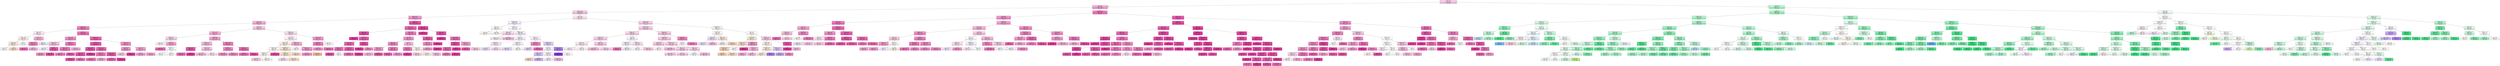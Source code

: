 digraph Tree {
node [shape=box, style="filled", color="black"] ;
0 [label="CCR <= 5.5\ngini = 0.751\nsamples = 82155\nvalue = [13255, 3613, 12840, 4208, 15597, 32642]\nclass = GDL", fillcolor="#f8cce6"] ;
1 [label="CCR <= 0.55\ngini = 0.607\nsamples = 55382\nvalue = [9865, 921, 316, 1495, 11651, 31134]\nclass = GDL", fillcolor="#f3a7d3"] ;
0 -> 1 [labeldistance=2.5, labelangle=45, headlabel="True"] ;
2 [label="sdComp <= 0.065\ngini = 0.661\nsamples = 34796\nvalue = [7734, 413, 98, 1223, 8926, 16402]\nclass = GDL", fillcolor="#f7c6e3"] ;
1 -> 2 ;
3 [label="graphSize <= 40.0\ngini = 0.561\nsamples = 13723\nvalue = [2454, 194, 98, 1, 2634, 8342]\nclass = GDL", fillcolor="#f299cd"] ;
2 -> 3 ;
4 [label="nbproc <= 4.5\ngini = 0.615\nsamples = 10793\nvalue = [2280, 168, 82, 1, 2474, 5788]\nclass = GDL", fillcolor="#f5b0d8"] ;
3 -> 4 ;
5 [label="graphDepth <= 3.5\ngini = 0.489\nsamples = 3159\nvalue = [362, 104, 82, 1, 426, 2184]\nclass = GDL", fillcolor="#ee80c0"] ;
4 -> 5 ;
6 [label="sdComp <= 0.02\ngini = 0.737\nsamples = 301\nvalue = [80, 12, 28, 1, 78, 102]\nclass = GDL", fillcolor="#fcebf5"] ;
5 -> 6 ;
7 [label="sdComm <= 0.065\ngini = 0.732\nsamples = 136\nvalue = [52, 12, 16, 0, 40, 16]\nclass = eft", fillcolor="#fcefe6"] ;
6 -> 7 ;
8 [label="sdComm <= 0.02\ngini = 0.66\nsamples = 96\nvalue = [44, 12, 4, 0, 32, 4]\nclass = eft", fillcolor="#fae7da"] ;
7 -> 8 ;
9 [label="gini = 0.776\nsamples = 28\nvalue = [8, 4, 4, 0, 8, 4]\nclass = eft", fillcolor="#ffffff"] ;
8 -> 9 ;
10 [label="gini = 0.581\nsamples = 68\nvalue = [36, 8, 0, 0, 24, 0]\nclass = eft", fillcolor="#f8ddc9"] ;
8 -> 10 ;
11 [label="gini = 0.74\nsamples = 40\nvalue = [8, 0, 12, 0, 8, 12]\nclass = OLB", fillcolor="#ffffff"] ;
7 -> 11 ;
12 [label="sdComm <= 0.065\ngini = 0.641\nsamples = 165\nvalue = [28, 0, 12, 1, 38, 86]\nclass = GDL", fillcolor="#f5b4da"] ;
6 -> 12 ;
13 [label="sdComm <= 0.02\ngini = 0.503\nsamples = 91\nvalue = [8, 0, 12, 1, 8, 62]\nclass = GDL", fillcolor="#ef82c1"] ;
12 -> 13 ;
14 [label="gini = 0.404\nsamples = 53\nvalue = [6, 0, 0, 1, 6, 40]\nclass = GDL", fillcolor="#ec70b8"] ;
13 -> 14 ;
15 [label="gini = 0.56\nsamples = 38\nvalue = [2, 0, 12, 0, 2, 22]\nclass = GDL", fillcolor="#f5b3d9"] ;
13 -> 15 ;
16 [label="gini = 0.657\nsamples = 74\nvalue = [20, 0, 0, 0, 30, 24]\nclass = DL", fillcolor="#f0e7fc"] ;
12 -> 16 ;
17 [label="sdComm <= 0.02\ngini = 0.443\nsamples = 2858\nvalue = [282, 92, 54, 0, 348, 2082]\nclass = GDL", fillcolor="#ed76bb"] ;
5 -> 17 ;
18 [label="sdComp <= 0.02\ngini = 0.532\nsamples = 1246\nvalue = [188, 16, 8, 0, 238, 796]\nclass = GDL", fillcolor="#f191c9"] ;
17 -> 18 ;
19 [label="graphSize <= 22.5\ngini = 0.651\nsamples = 372\nvalue = [64, 16, 8, 0, 100, 184]\nclass = GDL", fillcolor="#f7c2e1"] ;
18 -> 19 ;
20 [label="gini = 0.696\nsamples = 248\nvalue = [60, 16, 0, 0, 92, 80]\nclass = DL", fillcolor="#f6f1fd"] ;
19 -> 20 ;
21 [label="graphDepth <= 7.5\ngini = 0.287\nsamples = 124\nvalue = [4, 0, 8, 0, 8, 104]\nclass = GDL", fillcolor="#e95bae"] ;
19 -> 21 ;
22 [label="gini = 0.494\nsamples = 36\nvalue = [0, 0, 8, 0, 4, 24]\nclass = GDL", fillcolor="#f08ec7"] ;
21 -> 22 ;
23 [label="gini = 0.169\nsamples = 88\nvalue = [4, 0, 0, 0, 4, 80]\nclass = GDL", fillcolor="#e74ca6"] ;
21 -> 23 ;
24 [label="graphDepth <= 7.5\ngini = 0.465\nsamples = 874\nvalue = [124, 0, 0, 0, 138, 612]\nclass = GDL", fillcolor="#ee7fc0"] ;
18 -> 24 ;
25 [label="graphSize <= 22.5\ngini = 0.441\nsamples = 768\nvalue = [100, 0, 0, 0, 114, 554]\nclass = GDL", fillcolor="#ee7abd"] ;
24 -> 25 ;
26 [label="gini = 0.45\nsamples = 726\nvalue = [96, 0, 0, 0, 112, 518]\nclass = GDL", fillcolor="#ee7cbe"] ;
25 -> 26 ;
27 [label="gini = 0.254\nsamples = 42\nvalue = [4, 0, 0, 0, 2, 36]\nclass = GDL", fillcolor="#e958ac"] ;
25 -> 27 ;
28 [label="gini = 0.598\nsamples = 106\nvalue = [24, 0, 0, 0, 24, 58]\nclass = GDL", fillcolor="#f4add6"] ;
24 -> 28 ;
29 [label="graphDepth <= 7.5\ngini = 0.352\nsamples = 1612\nvalue = [94, 76, 46, 0, 110, 1286]\nclass = GDL", fillcolor="#eb64b2"] ;
17 -> 29 ;
30 [label="sdComm <= 0.065\ngini = 0.271\nsamples = 1244\nvalue = [54, 28, 42, 0, 62, 1058]\nclass = GDL", fillcolor="#e958ac"] ;
29 -> 30 ;
31 [label="graphSize <= 22.5\ngini = 0.206\nsamples = 748\nvalue = [48, 0, 0, 0, 36, 664]\nclass = GDL", fillcolor="#e851a9"] ;
30 -> 31 ;
32 [label="sdComp <= 0.02\ngini = 0.264\nsamples = 564\nvalue = [48, 0, 0, 0, 36, 480]\nclass = GDL", fillcolor="#e959ad"] ;
31 -> 32 ;
33 [label="gini = 0.183\nsamples = 360\nvalue = [8, 0, 0, 0, 28, 324]\nclass = GDL", fillcolor="#e84ea8"] ;
32 -> 33 ;
34 [label="gini = 0.375\nsamples = 204\nvalue = [40, 0, 0, 0, 8, 156]\nclass = GDL", fillcolor="#ed73ba"] ;
32 -> 34 ;
35 [label="gini = 0.0\nsamples = 184\nvalue = [0, 0, 0, 0, 0, 184]\nclass = GDL", fillcolor="#e5399d"] ;
31 -> 35 ;
36 [label="sdComp <= 0.02\ngini = 0.356\nsamples = 496\nvalue = [6, 28, 42, 0, 26, 394]\nclass = GDL", fillcolor="#eb65b3"] ;
30 -> 36 ;
37 [label="graphSize <= 22.5\ngini = 0.448\nsamples = 236\nvalue = [6, 0, 34, 0, 26, 170]\nclass = GDL", fillcolor="#ed7abd"] ;
36 -> 37 ;
38 [label="gini = 0.423\nsamples = 200\nvalue = [4, 0, 24, 0, 24, 148]\nclass = GDL", fillcolor="#ed74ba"] ;
37 -> 38 ;
39 [label="gini = 0.543\nsamples = 36\nvalue = [2, 0, 10, 0, 2, 22]\nclass = GDL", fillcolor="#f3a4d2"] ;
37 -> 39 ;
40 [label="graphSize <= 22.5\ngini = 0.245\nsamples = 260\nvalue = [0, 28, 8, 0, 0, 224]\nclass = GDL", fillcolor="#e958ac"] ;
36 -> 40 ;
41 [label="gini = 0.312\nsamples = 196\nvalue = [0, 28, 8, 0, 0, 160]\nclass = GDL", fillcolor="#eb63b2"] ;
40 -> 41 ;
42 [label="gini = 0.0\nsamples = 64\nvalue = [0, 0, 0, 0, 0, 64]\nclass = GDL", fillcolor="#e5399d"] ;
40 -> 42 ;
43 [label="sdComm <= 0.065\ngini = 0.57\nsamples = 368\nvalue = [40, 48, 4, 0, 48, 228]\nclass = GDL", fillcolor="#f090c8"] ;
29 -> 43 ;
44 [label="sdComp <= 0.02\ngini = 0.503\nsamples = 184\nvalue = [8, 48, 0, 0, 8, 120]\nclass = GDL", fillcolor="#f196cb"] ;
43 -> 44 ;
45 [label="gini = 0.595\nsamples = 132\nvalue = [8, 48, 0, 0, 8, 68]\nclass = GDL", fillcolor="#f9d0e8"] ;
44 -> 45 ;
46 [label="gini = 0.0\nsamples = 52\nvalue = [0, 0, 0, 0, 0, 52]\nclass = GDL", fillcolor="#e5399d"] ;
44 -> 46 ;
47 [label="sdComp <= 0.02\ngini = 0.578\nsamples = 184\nvalue = [32, 0, 4, 0, 40, 108]\nclass = GDL", fillcolor="#f3a2d1"] ;
43 -> 47 ;
48 [label="gini = 0.587\nsamples = 124\nvalue = [24, 0, 4, 0, 24, 72]\nclass = GDL", fillcolor="#f3a0d0"] ;
47 -> 48 ;
49 [label="gini = 0.551\nsamples = 60\nvalue = [8, 0, 0, 0, 16, 36]\nclass = GDL", fillcolor="#f3a5d2"] ;
47 -> 49 ;
50 [label="sdComp <= 0.02\ngini = 0.642\nsamples = 7634\nvalue = [1918, 64, 0, 0, 2048, 3604]\nclass = GDL", fillcolor="#f8c8e4"] ;
4 -> 50 ;
51 [label="sdComm <= 0.02\ngini = 0.601\nsamples = 3136\nvalue = [586, 48, 0, 0, 776, 1726]\nclass = GDL", fillcolor="#f5afd8"] ;
50 -> 51 ;
52 [label="graphDepth <= 3.5\ngini = 0.686\nsamples = 672\nvalue = [176, 44, 0, 0, 168, 284]\nclass = GDL", fillcolor="#f9d4ea"] ;
51 -> 52 ;
53 [label="gini = 0.601\nsamples = 192\nvalue = [88, 0, 0, 0, 80, 24]\nclass = eft", fillcolor="#fdf6f1"] ;
52 -> 53 ;
54 [label="graphSize <= 22.5\ngini = 0.631\nsamples = 480\nvalue = [88, 44, 0, 0, 88, 260]\nclass = GDL", fillcolor="#f4a8d4"] ;
52 -> 54 ;
55 [label="gini = 0.393\nsamples = 292\nvalue = [24, 20, 0, 0, 24, 224]\nclass = GDL", fillcolor="#ec6bb6"] ;
54 -> 55 ;
56 [label="graphDepth <= 7.5\ngini = 0.715\nsamples = 188\nvalue = [64, 24, 0, 0, 64, 36]\nclass = eft", fillcolor="#ffffff"] ;
54 -> 56 ;
57 [label="gini = 0.738\nsamples = 132\nvalue = [40, 24, 0, 0, 40, 28]\nclass = eft", fillcolor="#ffffff"] ;
56 -> 57 ;
58 [label="gini = 0.612\nsamples = 56\nvalue = [24, 0, 0, 0, 24, 8]\nclass = eft", fillcolor="#ffffff"] ;
56 -> 58 ;
59 [label="graphSize <= 22.5\ngini = 0.569\nsamples = 2464\nvalue = [410, 4, 0, 0, 608, 1442]\nclass = GDL", fillcolor="#f3a6d3"] ;
51 -> 59 ;
60 [label="graphDepth <= 3.5\ngini = 0.601\nsamples = 1750\nvalue = [320, 0, 0, 0, 494, 936]\nclass = GDL", fillcolor="#f6b9dd"] ;
59 -> 60 ;
61 [label="sdComm <= 0.065\ngini = 0.239\nsamples = 134\nvalue = [4, 0, 0, 0, 14, 116]\nclass = GDL", fillcolor="#e957ac"] ;
60 -> 61 ;
62 [label="gini = 0.346\nsamples = 86\nvalue = [4, 0, 0, 0, 14, 68]\nclass = GDL", fillcolor="#ec6ab6"] ;
61 -> 62 ;
63 [label="gini = 0.0\nsamples = 48\nvalue = [0, 0, 0, 0, 0, 48]\nclass = GDL", fillcolor="#e5399d"] ;
61 -> 63 ;
64 [label="sdComm <= 0.065\ngini = 0.616\nsamples = 1616\nvalue = [316, 0, 0, 0, 480, 820]\nclass = GDL", fillcolor="#f7c4e2"] ;
60 -> 64 ;
65 [label="gini = 0.616\nsamples = 1184\nvalue = [268, 0, 0, 0, 304, 612]\nclass = GDL", fillcolor="#f6badd"] ;
64 -> 65 ;
66 [label="gini = 0.59\nsamples = 432\nvalue = [48, 0, 0, 0, 176, 208]\nclass = GDL", fillcolor="#fce6f3"] ;
64 -> 66 ;
67 [label="sdComm <= 0.065\ngini = 0.456\nsamples = 714\nvalue = [90, 4, 0, 0, 114, 506]\nclass = GDL", fillcolor="#ee7ebf"] ;
59 -> 67 ;
68 [label="graphDepth <= 7.5\ngini = 0.497\nsamples = 446\nvalue = [62, 0, 0, 0, 86, 298]\nclass = GDL", fillcolor="#f08ac5"] ;
67 -> 68 ;
69 [label="gini = 0.482\nsamples = 146\nvalue = [12, 0, 0, 0, 36, 98]\nclass = GDL", fillcolor="#f08fc8"] ;
68 -> 69 ;
70 [label="gini = 0.5\nsamples = 300\nvalue = [50, 0, 0, 0, 50, 200]\nclass = GDL", fillcolor="#ef88c4"] ;
68 -> 70 ;
71 [label="graphDepth <= 7.5\ngini = 0.376\nsamples = 268\nvalue = [28, 4, 0, 0, 28, 208]\nclass = GDL", fillcolor="#ec6ab6"] ;
67 -> 71 ;
72 [label="gini = 0.401\nsamples = 228\nvalue = [28, 0, 0, 0, 28, 172]\nclass = GDL", fillcolor="#ec70b8"] ;
71 -> 72 ;
73 [label="gini = 0.18\nsamples = 40\nvalue = [0, 4, 0, 0, 0, 36]\nclass = GDL", fillcolor="#e84fa8"] ;
71 -> 73 ;
74 [label="graphDepth <= 7.5\ngini = 0.658\nsamples = 4498\nvalue = [1332, 16, 0, 0, 1272, 1878]\nclass = GDL", fillcolor="#fbddee"] ;
50 -> 74 ;
75 [label="sdComm <= 0.065\ngini = 0.666\nsamples = 3654\nvalue = [1184, 12, 0, 0, 1096, 1362]\nclass = GDL", fillcolor="#fdf1f8"] ;
74 -> 75 ;
76 [label="sdComm <= 0.02\ngini = 0.661\nsamples = 2496\nvalue = [1004, 8, 0, 0, 780, 704]\nclass = eft", fillcolor="#fcefe5"] ;
75 -> 76 ;
77 [label="graphSize <= 22.5\ngini = 0.668\nsamples = 1570\nvalue = [568, 8, 0, 0, 512, 482]\nclass = eft", fillcolor="#fef8f5"] ;
76 -> 77 ;
78 [label="graphDepth <= 3.5\ngini = 0.661\nsamples = 1454\nvalue = [560, 8, 0, 0, 512, 374]\nclass = eft", fillcolor="#fef9f5"] ;
77 -> 78 ;
79 [label="gini = 0.631\nsamples = 54\nvalue = [12, 0, 0, 0, 16, 26]\nclass = GDL", fillcolor="#f8cbe5"] ;
78 -> 79 ;
80 [label="gini = 0.659\nsamples = 1400\nvalue = [548, 8, 0, 0, 496, 348]\nclass = eft", fillcolor="#fef8f4"] ;
78 -> 80 ;
81 [label="gini = 0.128\nsamples = 116\nvalue = [8, 0, 0, 0, 0, 108]\nclass = GDL", fillcolor="#e748a4"] ;
77 -> 81 ;
82 [label="graphSize <= 22.5\ngini = 0.637\nsamples = 926\nvalue = [436, 0, 0, 0, 268, 222]\nclass = eft", fillcolor="#f8dfcc"] ;
76 -> 82 ;
83 [label="graphDepth <= 3.5\ngini = 0.647\nsamples = 768\nvalue = [344, 0, 0, 0, 208, 216]\nclass = eft", fillcolor="#f9e2d1"] ;
82 -> 83 ;
84 [label="gini = 0.656\nsamples = 96\nvalue = [28, 0, 0, 0, 28, 40]\nclass = GDL", fillcolor="#fadcee"] ;
83 -> 84 ;
85 [label="gini = 0.639\nsamples = 672\nvalue = [316, 0, 0, 0, 180, 176]\nclass = eft", fillcolor="#f8dcc8"] ;
83 -> 85 ;
86 [label="gini = 0.515\nsamples = 158\nvalue = [92, 0, 0, 0, 60, 6]\nclass = eft", fillcolor="#f7d6be"] ;
82 -> 86 ;
87 [label="graphDepth <= 3.5\ngini = 0.578\nsamples = 1158\nvalue = [180, 4, 0, 0, 316, 658]\nclass = GDL", fillcolor="#f4afd7"] ;
75 -> 87 ;
88 [label="gini = 0.665\nsamples = 236\nvalue = [80, 0, 0, 0, 84, 72]\nclass = DL", fillcolor="#fcfafe"] ;
87 -> 88 ;
89 [label="graphSize <= 22.5\ngini = 0.521\nsamples = 922\nvalue = [100, 4, 0, 0, 232, 586]\nclass = GDL", fillcolor="#f299cd"] ;
87 -> 89 ;
90 [label="gini = 0.492\nsamples = 872\nvalue = [68, 4, 0, 0, 224, 576]\nclass = GDL", fillcolor="#f193ca"] ;
89 -> 90 ;
91 [label="gini = 0.525\nsamples = 50\nvalue = [32, 0, 0, 0, 8, 10]\nclass = eft", fillcolor="#f1ba92"] ;
89 -> 91 ;
92 [label="sdComm <= 0.065\ngini = 0.552\nsamples = 844\nvalue = [148, 4, 0, 0, 176, 516]\nclass = GDL", fillcolor="#f29acd"] ;
74 -> 92 ;
93 [label="sdComm <= 0.02\ngini = 0.473\nsamples = 652\nvalue = [84, 4, 0, 0, 112, 452]\nclass = GDL", fillcolor="#ef82c1"] ;
92 -> 93 ;
94 [label="gini = 0.524\nsamples = 268\nvalue = [32, 4, 0, 0, 60, 172]\nclass = GDL", fillcolor="#f194ca"] ;
93 -> 94 ;
95 [label="gini = 0.432\nsamples = 384\nvalue = [52, 0, 0, 0, 52, 280]\nclass = GDL", fillcolor="#ed77bc"] ;
93 -> 95 ;
96 [label="gini = 0.667\nsamples = 192\nvalue = [64, 0, 0, 0, 64, 64]\nclass = eft", fillcolor="#ffffff"] ;
92 -> 96 ;
97 [label="graphSize <= 75.0\ngini = 0.234\nsamples = 2930\nvalue = [174, 26, 16, 0, 160, 2554]\nclass = GDL", fillcolor="#e954aa"] ;
3 -> 97 ;
98 [label="graphDepth <= 12.5\ngini = 0.351\nsamples = 1488\nvalue = [138, 26, 16, 0, 124, 1184]\nclass = GDL", fillcolor="#eb66b3"] ;
97 -> 98 ;
99 [label="nbproc <= 4.5\ngini = 0.161\nsamples = 700\nvalue = [30, 2, 0, 0, 28, 640]\nclass = GDL", fillcolor="#e74ba6"] ;
98 -> 99 ;
100 [label="gini = 0.0\nsamples = 364\nvalue = [0, 0, 0, 0, 0, 364]\nclass = GDL", fillcolor="#e5399d"] ;
99 -> 100 ;
101 [label="sdComm <= 0.065\ngini = 0.31\nsamples = 336\nvalue = [30, 2, 0, 0, 28, 276]\nclass = GDL", fillcolor="#ea60b0"] ;
99 -> 101 ;
102 [label="sdComp <= 0.02\ngini = 0.337\nsamples = 264\nvalue = [26, 2, 0, 0, 24, 212]\nclass = GDL", fillcolor="#eb64b2"] ;
101 -> 102 ;
103 [label="sdComm <= 0.02\ngini = 0.411\nsamples = 80\nvalue = [10, 2, 0, 0, 8, 60]\nclass = GDL", fillcolor="#ec72b9"] ;
102 -> 103 ;
104 [label="gini = 0.179\nsamples = 62\nvalue = [4, 0, 0, 0, 2, 56]\nclass = GDL", fillcolor="#e84da7"] ;
103 -> 104 ;
105 [label="gini = 0.716\nsamples = 18\nvalue = [6, 2, 0, 0, 6, 4]\nclass = eft", fillcolor="#ffffff"] ;
103 -> 105 ;
106 [label="sdComm <= 0.02\ngini = 0.302\nsamples = 184\nvalue = [16, 0, 0, 0, 16, 152]\nclass = GDL", fillcolor="#ea5fb0"] ;
102 -> 106 ;
107 [label="gini = 0.397\nsamples = 132\nvalue = [16, 0, 0, 0, 16, 100]\nclass = GDL", fillcolor="#ec70b8"] ;
106 -> 107 ;
108 [label="gini = 0.0\nsamples = 52\nvalue = [0, 0, 0, 0, 0, 52]\nclass = GDL", fillcolor="#e5399d"] ;
106 -> 108 ;
109 [label="sdComp <= 0.02\ngini = 0.204\nsamples = 72\nvalue = [4, 0, 0, 0, 4, 64]\nclass = GDL", fillcolor="#e850a9"] ;
101 -> 109 ;
110 [label="gini = 0.0\nsamples = 48\nvalue = [0, 0, 0, 0, 0, 48]\nclass = GDL", fillcolor="#e5399d"] ;
109 -> 110 ;
111 [label="gini = 0.5\nsamples = 24\nvalue = [4, 0, 0, 0, 4, 16]\nclass = GDL", fillcolor="#ef88c4"] ;
109 -> 111 ;
112 [label="sdComm <= 0.065\ngini = 0.488\nsamples = 788\nvalue = [108, 24, 16, 0, 96, 544]\nclass = GDL", fillcolor="#ee80c0"] ;
98 -> 112 ;
113 [label="sdComp <= 0.02\ngini = 0.541\nsamples = 540\nvalue = [108, 0, 0, 0, 96, 336]\nclass = GDL", fillcolor="#f196cb"] ;
112 -> 113 ;
114 [label="nbproc <= 4.5\ngini = 0.492\nsamples = 356\nvalue = [56, 0, 0, 0, 60, 240]\nclass = GDL", fillcolor="#ef87c3"] ;
113 -> 114 ;
115 [label="sdComm <= 0.02\ngini = 0.545\nsamples = 136\nvalue = [24, 0, 0, 0, 28, 84]\nclass = GDL", fillcolor="#f298cc"] ;
114 -> 115 ;
116 [label="gini = 0.614\nsamples = 100\nvalue = [24, 0, 0, 0, 24, 52]\nclass = GDL", fillcolor="#f5b6db"] ;
115 -> 116 ;
117 [label="gini = 0.198\nsamples = 36\nvalue = [0, 0, 0, 0, 4, 32]\nclass = GDL", fillcolor="#e852a9"] ;
115 -> 117 ;
118 [label="sdComm <= 0.02\ngini = 0.455\nsamples = 220\nvalue = [32, 0, 0, 0, 32, 156]\nclass = GDL", fillcolor="#ee7cbe"] ;
114 -> 118 ;
119 [label="gini = 0.314\nsamples = 88\nvalue = [8, 0, 0, 0, 8, 72]\nclass = GDL", fillcolor="#ea61b1"] ;
118 -> 119 ;
120 [label="gini = 0.529\nsamples = 132\nvalue = [24, 0, 0, 0, 24, 84]\nclass = GDL", fillcolor="#f191c9"] ;
118 -> 120 ;
121 [label="sdComm <= 0.02\ngini = 0.61\nsamples = 184\nvalue = [52, 0, 0, 0, 36, 96]\nclass = GDL", fillcolor="#f6bdde"] ;
113 -> 121 ;
122 [label="nbproc <= 4.5\ngini = 0.423\nsamples = 90\nvalue = [16, 0, 0, 0, 8, 66]\nclass = GDL", fillcolor="#ed79bd"] ;
121 -> 122 ;
123 [label="gini = 0.0\nsamples = 42\nvalue = [0, 0, 0, 0, 0, 42]\nclass = GDL", fillcolor="#e5399d"] ;
122 -> 123 ;
124 [label="gini = 0.611\nsamples = 48\nvalue = [16, 0, 0, 0, 8, 24]\nclass = GDL", fillcolor="#f8cee6"] ;
122 -> 124 ;
125 [label="nbproc <= 4.5\ngini = 0.663\nsamples = 94\nvalue = [36, 0, 0, 0, 28, 30]\nclass = eft", fillcolor="#fdf3ec"] ;
121 -> 125 ;
126 [label="gini = 0.657\nsamples = 78\nvalue = [32, 0, 0, 0, 24, 22]\nclass = eft", fillcolor="#fbece2"] ;
125 -> 126 ;
127 [label="gini = 0.625\nsamples = 16\nvalue = [4, 0, 0, 0, 4, 8]\nclass = GDL", fillcolor="#f6bdde"] ;
125 -> 127 ;
128 [label="nbproc <= 4.5\ngini = 0.283\nsamples = 248\nvalue = [0, 24, 16, 0, 0, 208]\nclass = GDL", fillcolor="#ea5cae"] ;
112 -> 128 ;
129 [label="sdComp <= 0.02\ngini = 0.498\nsamples = 120\nvalue = [0, 24, 16, 0, 0, 80]\nclass = GDL", fillcolor="#f08cc6"] ;
128 -> 129 ;
130 [label="gini = 0.544\nsamples = 104\nvalue = [0, 24, 16, 0, 0, 64]\nclass = GDL", fillcolor="#f29cce"] ;
129 -> 130 ;
131 [label="gini = 0.0\nsamples = 16\nvalue = [0, 0, 0, 0, 0, 16]\nclass = GDL", fillcolor="#e5399d"] ;
129 -> 131 ;
132 [label="gini = 0.0\nsamples = 128\nvalue = [0, 0, 0, 0, 0, 128]\nclass = GDL", fillcolor="#e5399d"] ;
128 -> 132 ;
133 [label="nbproc <= 4.5\ngini = 0.096\nsamples = 1442\nvalue = [36, 0, 0, 0, 36, 1370]\nclass = GDL", fillcolor="#e643a2"] ;
97 -> 133 ;
134 [label="gini = 0.0\nsamples = 840\nvalue = [0, 0, 0, 0, 0, 840]\nclass = GDL", fillcolor="#e5399d"] ;
133 -> 134 ;
135 [label="sdComp <= 0.02\ngini = 0.218\nsamples = 602\nvalue = [36, 0, 0, 0, 36, 530]\nclass = GDL", fillcolor="#e852a9"] ;
133 -> 135 ;
136 [label="gini = 0.0\nsamples = 296\nvalue = [0, 0, 0, 0, 0, 296]\nclass = GDL", fillcolor="#e5399d"] ;
135 -> 136 ;
137 [label="sdComm <= 0.065\ngini = 0.388\nsamples = 306\nvalue = [36, 0, 0, 0, 36, 234]\nclass = GDL", fillcolor="#ec6eb7"] ;
135 -> 137 ;
138 [label="graphDepth <= 25.5\ngini = 0.175\nsamples = 170\nvalue = [8, 0, 0, 0, 8, 154]\nclass = GDL", fillcolor="#e84da7"] ;
137 -> 138 ;
139 [label="sdComm <= 0.02\ngini = 0.355\nsamples = 76\nvalue = [8, 0, 0, 0, 8, 60]\nclass = GDL", fillcolor="#eb68b4"] ;
138 -> 139 ;
140 [label="gini = 0.449\nsamples = 56\nvalue = [8, 0, 0, 0, 8, 40]\nclass = GDL", fillcolor="#ee7bbe"] ;
139 -> 140 ;
141 [label="gini = 0.0\nsamples = 20\nvalue = [0, 0, 0, 0, 0, 20]\nclass = GDL", fillcolor="#e5399d"] ;
139 -> 141 ;
142 [label="gini = 0.0\nsamples = 94\nvalue = [0, 0, 0, 0, 0, 94]\nclass = GDL", fillcolor="#e5399d"] ;
138 -> 142 ;
143 [label="graphDepth <= 25.5\ngini = 0.569\nsamples = 136\nvalue = [28, 0, 0, 0, 28, 80]\nclass = GDL", fillcolor="#f2a0d0"] ;
137 -> 143 ;
144 [label="gini = 0.292\nsamples = 48\nvalue = [4, 0, 0, 0, 4, 40]\nclass = GDL", fillcolor="#ea5daf"] ;
143 -> 144 ;
145 [label="gini = 0.645\nsamples = 88\nvalue = [24, 0, 0, 0, 24, 40]\nclass = GDL", fillcolor="#f8cee6"] ;
143 -> 145 ;
146 [label="sdComm <= 0.02\ngini = 0.698\nsamples = 21073\nvalue = [5280, 219, 0, 1222, 6292, 8060]\nclass = GDL", fillcolor="#fce7f3"] ;
2 -> 146 ;
147 [label="graphDepth <= 3.5\ngini = 0.678\nsamples = 6992\nvalue = [2246, 76, 0, 118, 2674, 1878]\nclass = DL", fillcolor="#f4edfd"] ;
146 -> 147 ;
148 [label="nbproc <= 4.5\ngini = 0.556\nsamples = 1966\nvalue = [946, 68, 0, 0, 902, 50]\nclass = eft", fillcolor="#fefaf7"] ;
147 -> 148 ;
149 [label="gini = 0.635\nsamples = 406\nvalue = [174, 60, 0, 0, 162, 10]\nclass = eft", fillcolor="#fef9f5"] ;
148 -> 149 ;
150 [label="gini = 0.529\nsamples = 1560\nvalue = [772, 8, 0, 0, 740, 40]\nclass = eft", fillcolor="#fefaf7"] ;
148 -> 150 ;
151 [label="graphSize <= 22.5\ngini = 0.676\nsamples = 5026\nvalue = [1300, 8, 0, 118, 1772, 1828]\nclass = GDL", fillcolor="#fffcfd"] ;
147 -> 151 ;
152 [label="nbproc <= 4.5\ngini = 0.661\nsamples = 2974\nvalue = [586, 8, 0, 118, 928, 1334]\nclass = GDL", fillcolor="#fad8ec"] ;
151 -> 152 ;
153 [label="gini = 0.713\nsamples = 1134\nvalue = [302, 0, 0, 106, 404, 322]\nclass = DL", fillcolor="#f2ebfc"] ;
152 -> 153 ;
154 [label="gini = 0.593\nsamples = 1840\nvalue = [284, 8, 0, 12, 524, 1012]\nclass = GDL", fillcolor="#f5b6db"] ;
152 -> 154 ;
155 [label="graphSize <= 40.0\ngini = 0.652\nsamples = 2052\nvalue = [714, 0, 0, 0, 844, 494]\nclass = DL", fillcolor="#f3ecfc"] ;
151 -> 155 ;
156 [label="nbproc <= 4.5\ngini = 0.64\nsamples = 1652\nvalue = [622, 0, 0, 0, 696, 334]\nclass = DL", fillcolor="#f6f1fd"] ;
155 -> 156 ;
157 [label="graphDepth <= 7.5\ngini = 0.647\nsamples = 332\nvalue = [76, 0, 0, 0, 114, 142]\nclass = GDL", fillcolor="#fce6f2"] ;
156 -> 157 ;
158 [label="gini = 0.556\nsamples = 58\nvalue = [4, 0, 0, 0, 30, 24]\nclass = DL", fillcolor="#e9dcfa"] ;
157 -> 158 ;
159 [label="gini = 0.651\nsamples = 274\nvalue = [72, 0, 0, 0, 84, 118]\nclass = GDL", fillcolor="#fadced"] ;
157 -> 159 ;
160 [label="graphDepth <= 7.5\ngini = 0.613\nsamples = 1320\nvalue = [546, 0, 0, 0, 582, 192]\nclass = DL", fillcolor="#f9f6fe"] ;
156 -> 160 ;
161 [label="gini = 0.605\nsamples = 386\nvalue = [140, 0, 0, 0, 190, 56]\nclass = DL", fillcolor="#e5d7fa"] ;
160 -> 161 ;
162 [label="gini = 0.614\nsamples = 934\nvalue = [406, 0, 0, 0, 392, 136]\nclass = eft", fillcolor="#fefcfa"] ;
160 -> 162 ;
163 [label="graphDepth <= 12.5\ngini = 0.65\nsamples = 400\nvalue = [92, 0, 0, 0, 148, 160]\nclass = GDL", fillcolor="#fef6fa"] ;
155 -> 163 ;
164 [label="nbproc <= 4.5\ngini = 0.468\nsamples = 156\nvalue = [16, 0, 0, 0, 32, 108]\nclass = GDL", fillcolor="#ef86c3"] ;
163 -> 164 ;
165 [label="gini = 0.639\nsamples = 26\nvalue = [8, 0, 0, 0, 12, 6]\nclass = DL", fillcolor="#e3d3f9"] ;
164 -> 165 ;
166 [label="gini = 0.357\nsamples = 130\nvalue = [8, 0, 0, 0, 20, 102]\nclass = GDL", fillcolor="#ec6bb6"] ;
164 -> 166 ;
167 [label="graphDepth <= 25.5\ngini = 0.632\nsamples = 244\nvalue = [76, 0, 0, 0, 116, 52]\nclass = DL", fillcolor="#e1d0f9"] ;
163 -> 167 ;
168 [label="nbproc <= 4.5\ngini = 0.666\nsamples = 168\nvalue = [56, 0, 0, 0, 60, 52]\nclass = DL", fillcolor="#faf8fe"] ;
167 -> 168 ;
169 [label="graphSize <= 75.0\ngini = 0.602\nsamples = 50\nvalue = [16, 0, 0, 0, 26, 8]\nclass = DL", fillcolor="#dac5f7"] ;
168 -> 169 ;
170 [label="gini = 0.48\nsamples = 10\nvalue = [6, 0, 0, 0, 4, 0]\nclass = eft", fillcolor="#f6d5bd"] ;
169 -> 170 ;
171 [label="gini = 0.595\nsamples = 40\nvalue = [10, 0, 0, 0, 22, 8]\nclass = DL", fillcolor="#cdb0f5"] ;
169 -> 171 ;
172 [label="graphSize <= 75.0\ngini = 0.663\nsamples = 118\nvalue = [40, 0, 0, 0, 34, 44]\nclass = GDL", fillcolor="#fef5fa"] ;
168 -> 172 ;
173 [label="gini = 0.662\nsamples = 84\nvalue = [28, 0, 0, 0, 32, 24]\nclass = DL", fillcolor="#f6f1fd"] ;
172 -> 173 ;
174 [label="gini = 0.526\nsamples = 34\nvalue = [12, 0, 0, 0, 2, 20]\nclass = GDL", fillcolor="#f6b7db"] ;
172 -> 174 ;
175 [label="nbproc <= 4.5\ngini = 0.388\nsamples = 76\nvalue = [20, 0, 0, 0, 56, 0]\nclass = DL", fillcolor="#ae80ee"] ;
167 -> 175 ;
176 [label="gini = 0.0\nsamples = 36\nvalue = [0, 0, 0, 0, 36, 0]\nclass = DL", fillcolor="#8139e5"] ;
175 -> 176 ;
177 [label="gini = 0.5\nsamples = 40\nvalue = [20, 0, 0, 0, 20, 0]\nclass = eft", fillcolor="#ffffff"] ;
175 -> 177 ;
178 [label="graphSize <= 40.0\ngini = 0.689\nsamples = 14081\nvalue = [3034, 143, 0, 1104, 3618, 6182]\nclass = GDL", fillcolor="#f9cee7"] ;
146 -> 178 ;
179 [label="sdComm <= 0.065\ngini = 0.687\nsamples = 13369\nvalue = [2758, 143, 0, 1104, 3420, 5944]\nclass = GDL", fillcolor="#f8cde6"] ;
178 -> 179 ;
180 [label="graphSize <= 22.5\ngini = 0.71\nsamples = 6012\nvalue = [1324, 120, 0, 590, 1504, 2474]\nclass = GDL", fillcolor="#f9d4ea"] ;
179 -> 180 ;
181 [label="graphDepth <= 3.5\ngini = 0.711\nsamples = 5356\nvalue = [1168, 120, 0, 578, 1252, 2238]\nclass = GDL", fillcolor="#f9cfe7"] ;
180 -> 181 ;
182 [label="nbproc <= 4.5\ngini = 0.753\nsamples = 1182\nvalue = [264, 110, 0, 110, 290, 408]\nclass = GDL", fillcolor="#fce5f2"] ;
181 -> 182 ;
183 [label="gini = 0.739\nsamples = 726\nvalue = [124, 110, 0, 26, 214, 252]\nclass = GDL", fillcolor="#fdf0f8"] ;
182 -> 183 ;
184 [label="gini = 0.727\nsamples = 456\nvalue = [140, 0, 0, 84, 76, 156]\nclass = GDL", fillcolor="#fef5fa"] ;
182 -> 184 ;
185 [label="nbproc <= 4.5\ngini = 0.695\nsamples = 4174\nvalue = [904, 10, 0, 468, 962, 1830]\nclass = GDL", fillcolor="#f8c9e5"] ;
181 -> 185 ;
186 [label="gini = 0.682\nsamples = 1558\nvalue = [320, 8, 0, 200, 292, 738]\nclass = GDL", fillcolor="#f6bcde"] ;
185 -> 186 ;
187 [label="gini = 0.7\nsamples = 2616\nvalue = [584, 2, 0, 268, 670, 1092]\nclass = GDL", fillcolor="#f9d4ea"] ;
185 -> 187 ;
188 [label="nbproc <= 4.5\ngini = 0.666\nsamples = 656\nvalue = [156, 0, 0, 12, 252, 236]\nclass = DL", fillcolor="#faf7fe"] ;
180 -> 188 ;
189 [label="graphDepth <= 7.5\ngini = 0.629\nsamples = 224\nvalue = [86, 0, 0, 0, 98, 40]\nclass = DL", fillcolor="#f4eefd"] ;
188 -> 189 ;
190 [label="gini = 0.406\nsamples = 16\nvalue = [2, 0, 0, 0, 2, 12]\nclass = GDL", fillcolor="#ec72b9"] ;
189 -> 190 ;
191 [label="gini = 0.606\nsamples = 208\nvalue = [84, 0, 0, 0, 96, 28]\nclass = DL", fillcolor="#f3ecfc"] ;
189 -> 191 ;
192 [label="graphDepth <= 7.5\ngini = 0.64\nsamples = 432\nvalue = [70, 0, 0, 12, 154, 196]\nclass = GDL", fillcolor="#fbe1f0"] ;
188 -> 192 ;
193 [label="gini = 0.588\nsamples = 250\nvalue = [26, 0, 0, 0, 110, 114]\nclass = GDL", fillcolor="#fef9fc"] ;
192 -> 193 ;
194 [label="gini = 0.676\nsamples = 182\nvalue = [44, 0, 0, 12, 44, 82]\nclass = GDL", fillcolor="#f8c8e4"] ;
192 -> 194 ;
195 [label="graphDepth <= 7.5\ngini = 0.667\nsamples = 7357\nvalue = [1434, 23, 0, 514, 1916, 3470]\nclass = GDL", fillcolor="#f8c6e3"] ;
179 -> 195 ;
196 [label="graphDepth <= 3.5\ngini = 0.674\nsamples = 6933\nvalue = [1364, 23, 0, 514, 1846, 3186]\nclass = GDL", fillcolor="#f8cbe5"] ;
195 -> 196 ;
197 [label="nbproc <= 4.5\ngini = 0.661\nsamples = 1701\nvalue = [416, 15, 0, 54, 428, 788]\nclass = GDL", fillcolor="#f8c7e3"] ;
196 -> 197 ;
198 [label="gini = 0.66\nsamples = 221\nvalue = [92, 7, 0, 6, 84, 32]\nclass = eft", fillcolor="#fdf8f3"] ;
197 -> 198 ;
199 [label="gini = 0.636\nsamples = 1480\nvalue = [324, 8, 0, 48, 344, 756]\nclass = GDL", fillcolor="#f6b7db"] ;
197 -> 199 ;
200 [label="graphSize <= 22.5\ngini = 0.676\nsamples = 5232\nvalue = [948, 8, 0, 460, 1418, 2398]\nclass = GDL", fillcolor="#f8cce6"] ;
196 -> 200 ;
201 [label="nbproc <= 4.5\ngini = 0.674\nsamples = 4876\nvalue = [848, 8, 0, 430, 1352, 2238]\nclass = GDL", fillcolor="#f8cde6"] ;
200 -> 201 ;
202 [label="gini = 0.668\nsamples = 1366\nvalue = [260, 0, 0, 94, 380, 632]\nclass = GDL", fillcolor="#f8cce6"] ;
201 -> 202 ;
203 [label="gini = 0.677\nsamples = 3510\nvalue = [588, 8, 0, 336, 972, 1606]\nclass = GDL", fillcolor="#f9cee7"] ;
201 -> 203 ;
204 [label="nbproc <= 4.5\ngini = 0.678\nsamples = 356\nvalue = [100, 0, 0, 30, 66, 160]\nclass = GDL", fillcolor="#f9d1e8"] ;
200 -> 204 ;
205 [label="gini = 0.666\nsamples = 100\nvalue = [36, 0, 0, 0, 32, 32]\nclass = eft", fillcolor="#fdf8f3"] ;
204 -> 205 ;
206 [label="gini = 0.656\nsamples = 256\nvalue = [64, 0, 0, 30, 34, 128]\nclass = GDL", fillcolor="#f6bdde"] ;
204 -> 206 ;
207 [label="nbproc <= 4.5\ngini = 0.497\nsamples = 424\nvalue = [70, 0, 0, 0, 70, 284]\nclass = GDL", fillcolor="#ef87c4"] ;
195 -> 207 ;
208 [label="gini = 0.667\nsamples = 18\nvalue = [6, 0, 0, 0, 6, 6]\nclass = eft", fillcolor="#ffffff"] ;
207 -> 208 ;
209 [label="gini = 0.481\nsamples = 406\nvalue = [64, 0, 0, 0, 64, 278]\nclass = GDL", fillcolor="#ef83c2"] ;
207 -> 209 ;
210 [label="graphDepth <= 12.5\ngini = 0.661\nsamples = 712\nvalue = [276, 0, 0, 0, 198, 238]\nclass = eft", fillcolor="#fdf5ef"] ;
178 -> 210 ;
211 [label="sdComm <= 0.065\ngini = 0.654\nsamples = 254\nvalue = [100, 0, 0, 0, 92, 62]\nclass = eft", fillcolor="#fef9f5"] ;
210 -> 211 ;
212 [label="nbproc <= 4.5\ngini = 0.656\nsamples = 106\nvalue = [32, 0, 0, 0, 44, 30]\nclass = DL", fillcolor="#ebdffb"] ;
211 -> 212 ;
213 [label="gini = 0.635\nsamples = 80\nvalue = [28, 0, 0, 0, 36, 16]\nclass = DL", fillcolor="#ece1fb"] ;
212 -> 213 ;
214 [label="gini = 0.592\nsamples = 26\nvalue = [4, 0, 0, 0, 8, 14]\nclass = GDL", fillcolor="#f6bdde"] ;
212 -> 214 ;
215 [label="nbproc <= 4.5\ngini = 0.637\nsamples = 148\nvalue = [68, 0, 0, 0, 48, 32]\nclass = eft", fillcolor="#fae6d7"] ;
211 -> 215 ;
216 [label="gini = 0.664\nsamples = 64\nvalue = [20, 0, 0, 0, 20, 24]\nclass = GDL", fillcolor="#fdedf6"] ;
215 -> 216 ;
217 [label="gini = 0.553\nsamples = 84\nvalue = [48, 0, 0, 0, 28, 8]\nclass = eft", fillcolor="#f6d2b8"] ;
215 -> 217 ;
218 [label="nbproc <= 4.5\ngini = 0.651\nsamples = 458\nvalue = [176, 0, 0, 0, 106, 176]\nclass = eft", fillcolor="#ffffff"] ;
210 -> 218 ;
219 [label="sdComm <= 0.065\ngini = 0.652\nsamples = 250\nvalue = [108, 0, 0, 0, 72, 70]\nclass = eft", fillcolor="#fae6d7"] ;
218 -> 219 ;
220 [label="graphDepth <= 25.5\ngini = 0.597\nsamples = 182\nvalue = [94, 0, 0, 0, 62, 26]\nclass = eft", fillcolor="#f8ddca"] ;
219 -> 220 ;
221 [label="graphSize <= 75.0\ngini = 0.604\nsamples = 108\nvalue = [58, 0, 0, 0, 26, 24]\nclass = eft", fillcolor="#f5ceb2"] ;
220 -> 221 ;
222 [label="gini = 0.582\nsamples = 50\nvalue = [28, 0, 0, 0, 8, 14]\nclass = eft", fillcolor="#f5ceb2"] ;
221 -> 222 ;
223 [label="gini = 0.606\nsamples = 58\nvalue = [30, 0, 0, 0, 18, 10]\nclass = eft", fillcolor="#f7d9c4"] ;
221 -> 223 ;
224 [label="gini = 0.526\nsamples = 74\nvalue = [36, 0, 0, 0, 36, 2]\nclass = eft", fillcolor="#ffffff"] ;
220 -> 224 ;
225 [label="graphSize <= 75.0\ngini = 0.517\nsamples = 68\nvalue = [14, 0, 0, 0, 10, 44]\nclass = GDL", fillcolor="#f191c9"] ;
219 -> 225 ;
226 [label="gini = 0.0\nsamples = 16\nvalue = [0, 0, 0, 0, 0, 16]\nclass = GDL", fillcolor="#e5399d"] ;
225 -> 226 ;
227 [label="graphDepth <= 25.5\ngini = 0.601\nsamples = 52\nvalue = [14, 0, 0, 0, 10, 28]\nclass = GDL", fillcolor="#f5b6db"] ;
225 -> 227 ;
228 [label="gini = 0.54\nsamples = 20\nvalue = [6, 0, 0, 0, 2, 12]\nclass = GDL", fillcolor="#f4aad5"] ;
227 -> 228 ;
229 [label="gini = 0.625\nsamples = 32\nvalue = [8, 0, 0, 0, 8, 16]\nclass = GDL", fillcolor="#f6bdde"] ;
227 -> 229 ;
230 [label="graphDepth <= 25.5\ngini = 0.607\nsamples = 208\nvalue = [68, 0, 0, 0, 34, 106]\nclass = GDL", fillcolor="#f8c9e4"] ;
218 -> 230 ;
231 [label="sdComm <= 0.065\ngini = 0.639\nsamples = 148\nvalue = [64, 0, 0, 0, 30, 54]\nclass = eft", fillcolor="#fcf2ea"] ;
230 -> 231 ;
232 [label="graphSize <= 75.0\ngini = 0.575\nsamples = 106\nvalue = [54, 0, 0, 0, 10, 42]\nclass = eft", fillcolor="#fae7da"] ;
231 -> 232 ;
233 [label="gini = 0.533\nsamples = 98\nvalue = [52, 0, 0, 0, 4, 42]\nclass = eft", fillcolor="#fae8dc"] ;
232 -> 233 ;
234 [label="gini = 0.375\nsamples = 8\nvalue = [2, 0, 0, 0, 6, 0]\nclass = DL", fillcolor="#ab7bee"] ;
232 -> 234 ;
235 [label="graphSize <= 75.0\ngini = 0.635\nsamples = 42\nvalue = [10, 0, 0, 0, 20, 12]\nclass = DL", fillcolor="#ddcaf8"] ;
231 -> 235 ;
236 [label="gini = 0.551\nsamples = 30\nvalue = [8, 0, 0, 0, 18, 4]\nclass = DL", fillcolor="#c6a5f3"] ;
235 -> 236 ;
237 [label="gini = 0.5\nsamples = 12\nvalue = [2, 0, 0, 0, 2, 8]\nclass = GDL", fillcolor="#ef88c4"] ;
235 -> 237 ;
238 [label="sdComm <= 0.065\ngini = 0.24\nsamples = 60\nvalue = [4, 0, 0, 0, 4, 52]\nclass = GDL", fillcolor="#e955ab"] ;
230 -> 238 ;
239 [label="gini = 0.0\nsamples = 44\nvalue = [0, 0, 0, 0, 0, 44]\nclass = GDL", fillcolor="#e5399d"] ;
238 -> 239 ;
240 [label="gini = 0.625\nsamples = 16\nvalue = [4, 0, 0, 0, 4, 8]\nclass = GDL", fillcolor="#f6bdde"] ;
238 -> 240 ;
241 [label="graphSize <= 22.5\ngini = 0.459\nsamples = 20586\nvalue = [2131, 508, 218, 272, 2725, 14732]\nclass = GDL", fillcolor="#ee7abd"] ;
1 -> 241 ;
242 [label="sdComp <= 0.2\ngini = 0.569\nsamples = 11630\nvalue = [1480, 462, 194, 272, 2034, 7188]\nclass = GDL", fillcolor="#f195ca"] ;
241 -> 242 ;
243 [label="sdComm <= 0.2\ngini = 0.481\nsamples = 3586\nvalue = [322, 222, 170, 0, 348, 2524]\nclass = GDL", fillcolor="#ee7abd"] ;
242 -> 243 ;
244 [label="nbproc <= 4.5\ngini = 0.65\nsamples = 1012\nvalue = [154, 66, 106, 0, 138, 548]\nclass = GDL", fillcolor="#f3a4d2"] ;
243 -> 244 ;
245 [label="graphDepth <= 3.5\ngini = 0.724\nsamples = 532\nvalue = [68, 66, 92, 0, 70, 236]\nclass = GDL", fillcolor="#f6bedf"] ;
244 -> 245 ;
246 [label="gini = 0.377\nsamples = 72\nvalue = [8, 4, 0, 0, 4, 56]\nclass = GDL", fillcolor="#ec6ab6"] ;
245 -> 246 ;
247 [label="gini = 0.751\nsamples = 460\nvalue = [60, 62, 92, 0, 66, 180]\nclass = GDL", fillcolor="#f9d0e8"] ;
245 -> 247 ;
248 [label="graphDepth <= 3.5\ngini = 0.524\nsamples = 480\nvalue = [86, 0, 14, 0, 68, 312]\nclass = GDL", fillcolor="#f08dc7"] ;
244 -> 248 ;
249 [label="gini = 0.666\nsamples = 88\nvalue = [34, 0, 2, 0, 20, 32]\nclass = eft", fillcolor="#fefaf8"] ;
248 -> 249 ;
250 [label="gini = 0.456\nsamples = 392\nvalue = [52, 0, 12, 0, 48, 280]\nclass = GDL", fillcolor="#ee7abd"] ;
248 -> 250 ;
251 [label="graphDepth <= 3.5\ngini = 0.395\nsamples = 2574\nvalue = [168, 156, 64, 0, 210, 1976]\nclass = GDL", fillcolor="#ec6bb6"] ;
243 -> 251 ;
252 [label="sdComm <= 0.65\ngini = 0.56\nsamples = 658\nvalue = [72, 56, 14, 0, 102, 414]\nclass = GDL", fillcolor="#f090c8"] ;
251 -> 252 ;
253 [label="nbproc <= 4.5\ngini = 0.67\nsamples = 190\nvalue = [44, 6, 0, 0, 62, 78]\nclass = GDL", fillcolor="#fce6f3"] ;
252 -> 253 ;
254 [label="gini = 0.704\nsamples = 74\nvalue = [20, 6, 0, 0, 28, 20]\nclass = DL", fillcolor="#ece2fb"] ;
253 -> 254 ;
255 [label="gini = 0.621\nsamples = 116\nvalue = [24, 0, 0, 0, 34, 58]\nclass = GDL", fillcolor="#f7c5e2"] ;
253 -> 255 ;
256 [label="nbproc <= 4.5\ngini = 0.461\nsamples = 468\nvalue = [28, 50, 14, 0, 40, 336]\nclass = GDL", fillcolor="#ed78bc"] ;
252 -> 256 ;
257 [label="gini = 0.747\nsamples = 84\nvalue = [12, 12, 14, 0, 12, 34]\nclass = GDL", fillcolor="#f8c6e3"] ;
256 -> 257 ;
258 [label="gini = 0.365\nsamples = 384\nvalue = [16, 38, 0, 0, 28, 302]\nclass = GDL", fillcolor="#eb68b4"] ;
256 -> 258 ;
259 [label="sdComm <= 0.65\ngini = 0.326\nsamples = 1916\nvalue = [96, 100, 50, 0, 108, 1562]\nclass = GDL", fillcolor="#ea60b0"] ;
251 -> 259 ;
260 [label="nbproc <= 4.5\ngini = 0.276\nsamples = 968\nvalue = [24, 60, 40, 0, 24, 820]\nclass = GDL", fillcolor="#e959ad"] ;
259 -> 260 ;
261 [label="gini = 0.228\nsamples = 316\nvalue = [0, 12, 28, 0, 0, 276]\nclass = GDL", fillcolor="#e955ab"] ;
260 -> 261 ;
262 [label="gini = 0.295\nsamples = 652\nvalue = [24, 48, 12, 0, 24, 544]\nclass = GDL", fillcolor="#ea5caf"] ;
260 -> 262 ;
263 [label="nbproc <= 4.5\ngini = 0.372\nsamples = 948\nvalue = [72, 40, 10, 0, 84, 742]\nclass = GDL", fillcolor="#eb68b4"] ;
259 -> 263 ;
264 [label="gini = 0.374\nsamples = 108\nvalue = [0, 24, 2, 0, 0, 82]\nclass = GDL", fillcolor="#ed76bb"] ;
263 -> 264 ;
265 [label="gini = 0.365\nsamples = 840\nvalue = [72, 16, 8, 0, 84, 660]\nclass = GDL", fillcolor="#eb68b4"] ;
263 -> 265 ;
266 [label="sdComm <= 0.65\ngini = 0.597\nsamples = 8044\nvalue = [1158, 240, 24, 272, 1686, 4664]\nclass = GDL", fillcolor="#f3a2d1"] ;
242 -> 266 ;
267 [label="sdComp <= 0.65\ngini = 0.632\nsamples = 4686\nvalue = [824, 94, 18, 160, 1114, 2476]\nclass = GDL", fillcolor="#f5b4da"] ;
266 -> 267 ;
268 [label="graphDepth <= 3.5\ngini = 0.542\nsamples = 1620\nvalue = [208, 58, 18, 6, 298, 1032]\nclass = GDL", fillcolor="#f191c9"] ;
267 -> 268 ;
269 [label="nbproc <= 4.5\ngini = 0.703\nsamples = 296\nvalue = [68, 30, 0, 6, 64, 128]\nclass = GDL", fillcolor="#f8cbe5"] ;
268 -> 269 ;
270 [label="sdComm <= 0.2\ngini = 0.595\nsamples = 128\nvalue = [12, 10, 0, 6, 24, 76]\nclass = GDL", fillcolor="#f29cce"] ;
269 -> 270 ;
271 [label="gini = 0.623\nsamples = 36\nvalue = [6, 4, 0, 0, 6, 20]\nclass = GDL", fillcolor="#f3a3d1"] ;
270 -> 271 ;
272 [label="gini = 0.578\nsamples = 92\nvalue = [6, 6, 0, 6, 18, 56]\nclass = GDL", fillcolor="#f299cd"] ;
270 -> 272 ;
273 [label="sdComm <= 0.2\ngini = 0.722\nsamples = 168\nvalue = [56, 20, 0, 0, 40, 52]\nclass = eft", fillcolor="#fefbf8"] ;
269 -> 273 ;
274 [label="gini = 0.735\nsamples = 72\nvalue = [16, 12, 0, 0, 24, 20]\nclass = DL", fillcolor="#f5f0fd"] ;
273 -> 274 ;
275 [label="gini = 0.681\nsamples = 96\nvalue = [40, 8, 0, 0, 16, 32]\nclass = eft", fillcolor="#fcefe6"] ;
273 -> 275 ;
276 [label="nbproc <= 4.5\ngini = 0.491\nsamples = 1324\nvalue = [140, 28, 18, 0, 234, 904]\nclass = GDL", fillcolor="#ef85c3"] ;
268 -> 276 ;
277 [label="sdComm <= 0.2\ngini = 0.465\nsamples = 394\nvalue = [44, 4, 18, 0, 48, 280]\nclass = GDL", fillcolor="#ee7abd"] ;
276 -> 277 ;
278 [label="gini = 0.457\nsamples = 348\nvalue = [44, 0, 8, 0, 48, 248]\nclass = GDL", fillcolor="#ee7bbe"] ;
277 -> 278 ;
279 [label="gini = 0.461\nsamples = 46\nvalue = [0, 4, 10, 0, 0, 32]\nclass = GDL", fillcolor="#ef86c3"] ;
277 -> 279 ;
280 [label="sdComm <= 0.2\ngini = 0.498\nsamples = 930\nvalue = [96, 24, 0, 0, 186, 624]\nclass = GDL", fillcolor="#f08ac5"] ;
276 -> 280 ;
281 [label="gini = 0.481\nsamples = 368\nvalue = [32, 0, 0, 0, 88, 248]\nclass = GDL", fillcolor="#f08ec7"] ;
280 -> 281 ;
282 [label="gini = 0.507\nsamples = 562\nvalue = [64, 24, 0, 0, 98, 376]\nclass = GDL", fillcolor="#ef88c4"] ;
280 -> 282 ;
283 [label="nbproc <= 4.5\ngini = 0.664\nsamples = 3066\nvalue = [616, 36, 0, 154, 816, 1444]\nclass = GDL", fillcolor="#f8c8e4"] ;
267 -> 283 ;
284 [label="sdComm <= 0.2\ngini = 0.688\nsamples = 824\nvalue = [230, 32, 0, 0, 280, 282]\nclass = GDL", fillcolor="#fffeff"] ;
283 -> 284 ;
285 [label="graphDepth <= 3.5\ngini = 0.676\nsamples = 370\nvalue = [86, 16, 0, 0, 114, 154]\nclass = GDL", fillcolor="#fbe0f0"] ;
284 -> 285 ;
286 [label="gini = 0.692\nsamples = 216\nvalue = [66, 12, 0, 0, 82, 56]\nclass = DL", fillcolor="#f2eafc"] ;
285 -> 286 ;
287 [label="gini = 0.534\nsamples = 154\nvalue = [20, 4, 0, 0, 32, 98]\nclass = GDL", fillcolor="#f194ca"] ;
285 -> 287 ;
288 [label="graphDepth <= 3.5\ngini = 0.685\nsamples = 454\nvalue = [144, 16, 0, 0, 166, 128]\nclass = DL", fillcolor="#f6f1fd"] ;
284 -> 288 ;
289 [label="gini = 0.693\nsamples = 120\nvalue = [18, 14, 0, 0, 40, 48]\nclass = GDL", fillcolor="#fcebf5"] ;
288 -> 289 ;
290 [label="gini = 0.658\nsamples = 334\nvalue = [126, 2, 0, 0, 126, 80]\nclass = eft", fillcolor="#ffffff"] ;
288 -> 290 ;
291 [label="sdComm <= 0.2\ngini = 0.64\nsamples = 2242\nvalue = [386, 4, 0, 154, 536, 1162]\nclass = GDL", fillcolor="#f5b6db"] ;
283 -> 291 ;
292 [label="graphDepth <= 3.5\ngini = 0.55\nsamples = 694\nvalue = [86, 0, 0, 86, 80, 442]\nclass = GDL", fillcolor="#f08bc6"] ;
291 -> 292 ;
293 [label="gini = 0.402\nsamples = 536\nvalue = [26, 0, 0, 86, 20, 404]\nclass = GDL", fillcolor="#ed73ba"] ;
292 -> 293 ;
294 [label="gini = 0.654\nsamples = 158\nvalue = [60, 0, 0, 0, 60, 38]\nclass = eft", fillcolor="#ffffff"] ;
292 -> 294 ;
295 [label="graphDepth <= 3.5\ngini = 0.657\nsamples = 1548\nvalue = [300, 4, 0, 68, 456, 720]\nclass = GDL", fillcolor="#f9cfe7"] ;
291 -> 295 ;
296 [label="gini = 0.704\nsamples = 910\nvalue = [218, 4, 0, 68, 324, 296]\nclass = DL", fillcolor="#f9f6fe"] ;
295 -> 296 ;
297 [label="gini = 0.499\nsamples = 638\nvalue = [82, 0, 0, 0, 132, 424]\nclass = GDL", fillcolor="#f08dc6"] ;
295 -> 297 ;
298 [label="nbproc <= 4.5\ngini = 0.534\nsamples = 3358\nvalue = [334, 146, 6, 112, 572, 2188]\nclass = GDL", fillcolor="#f08cc6"] ;
266 -> 298 ;
299 [label="graphDepth <= 3.5\ngini = 0.535\nsamples = 986\nvalue = [66, 54, 6, 112, 98, 650]\nclass = GDL", fillcolor="#ef85c3"] ;
298 -> 299 ;
300 [label="sdComp <= 0.65\ngini = 0.601\nsamples = 646\nvalue = [54, 26, 6, 112, 66, 382]\nclass = GDL", fillcolor="#f29bcd"] ;
299 -> 300 ;
301 [label="gini = 0.33\nsamples = 74\nvalue = [4, 0, 6, 0, 4, 60]\nclass = GDL", fillcolor="#ea62b1"] ;
300 -> 301 ;
302 [label="gini = 0.623\nsamples = 572\nvalue = [50, 26, 0, 112, 62, 322]\nclass = GDL", fillcolor="#f3a5d2"] ;
300 -> 302 ;
303 [label="sdComp <= 0.65\ngini = 0.362\nsamples = 340\nvalue = [12, 28, 0, 0, 32, 268]\nclass = GDL", fillcolor="#eb67b4"] ;
299 -> 303 ;
304 [label="gini = 0.494\nsamples = 166\nvalue = [12, 20, 0, 0, 20, 114]\nclass = GDL", fillcolor="#ee80c0"] ;
303 -> 304 ;
305 [label="gini = 0.21\nsamples = 174\nvalue = [0, 8, 0, 0, 12, 154]\nclass = GDL", fillcolor="#e851a9"] ;
303 -> 305 ;
306 [label="sdComp <= 0.65\ngini = 0.525\nsamples = 2372\nvalue = [268, 92, 0, 0, 474, 1538]\nclass = GDL", fillcolor="#f090c8"] ;
298 -> 306 ;
307 [label="graphDepth <= 3.5\ngini = 0.566\nsamples = 1690\nvalue = [244, 72, 0, 0, 348, 1026]\nclass = GDL", fillcolor="#f29bcd"] ;
306 -> 307 ;
308 [label="gini = 0.0\nsamples = 200\nvalue = [0, 0, 0, 0, 0, 200]\nclass = GDL", fillcolor="#e5399d"] ;
307 -> 308 ;
309 [label="gini = 0.609\nsamples = 1490\nvalue = [244, 72, 0, 0, 348, 826]\nclass = GDL", fillcolor="#f4acd6"] ;
307 -> 309 ;
310 [label="graphDepth <= 3.5\ngini = 0.4\nsamples = 682\nvalue = [24, 20, 0, 0, 126, 512]\nclass = GDL", fillcolor="#ed76bb"] ;
306 -> 310 ;
311 [label="gini = 0.53\nsamples = 364\nvalue = [18, 8, 0, 0, 120, 218]\nclass = GDL", fillcolor="#f5afd8"] ;
310 -> 311 ;
312 [label="gini = 0.143\nsamples = 318\nvalue = [6, 12, 0, 0, 6, 294]\nclass = GDL", fillcolor="#e749a5"] ;
310 -> 312 ;
313 [label="sdComp <= 0.65\ngini = 0.279\nsamples = 8956\nvalue = [651, 46, 24, 0, 691, 7544]\nclass = GDL", fillcolor="#e95bae"] ;
241 -> 313 ;
314 [label="graphSize <= 40.0\ngini = 0.185\nsamples = 6950\nvalue = [320, 12, 24, 0, 336, 6258]\nclass = GDL", fillcolor="#e84ea7"] ;
313 -> 314 ;
315 [label="sdComm <= 0.65\ngini = 0.286\nsamples = 3556\nvalue = [260, 8, 24, 0, 284, 2980]\nclass = GDL", fillcolor="#ea5cae"] ;
314 -> 315 ;
316 [label="graphDepth <= 7.5\ngini = 0.354\nsamples = 2362\nvalue = [232, 8, 24, 0, 228, 1870]\nclass = GDL", fillcolor="#eb67b4"] ;
315 -> 316 ;
317 [label="nbproc <= 4.5\ngini = 0.109\nsamples = 704\nvalue = [16, 0, 0, 0, 24, 664]\nclass = GDL", fillcolor="#e745a3"] ;
316 -> 317 ;
318 [label="gini = 0.0\nsamples = 290\nvalue = [0, 0, 0, 0, 0, 290]\nclass = GDL", fillcolor="#e5399d"] ;
317 -> 318 ;
319 [label="sdComp <= 0.2\ngini = 0.179\nsamples = 414\nvalue = [16, 0, 0, 0, 24, 374]\nclass = GDL", fillcolor="#e84da7"] ;
317 -> 319 ;
320 [label="sdComm <= 0.2\ngini = 0.098\nsamples = 234\nvalue = [4, 0, 0, 0, 8, 222]\nclass = GDL", fillcolor="#e644a2"] ;
319 -> 320 ;
321 [label="gini = 0.23\nsamples = 94\nvalue = [4, 0, 0, 0, 8, 82]\nclass = GDL", fillcolor="#e955ab"] ;
320 -> 321 ;
322 [label="gini = 0.0\nsamples = 140\nvalue = [0, 0, 0, 0, 0, 140]\nclass = GDL", fillcolor="#e5399d"] ;
320 -> 322 ;
323 [label="sdComm <= 0.2\ngini = 0.275\nsamples = 180\nvalue = [12, 0, 0, 0, 16, 152]\nclass = GDL", fillcolor="#e95bae"] ;
319 -> 323 ;
324 [label="gini = 0.277\nsamples = 76\nvalue = [4, 0, 0, 0, 8, 64]\nclass = GDL", fillcolor="#ea5cae"] ;
323 -> 324 ;
325 [label="gini = 0.272\nsamples = 104\nvalue = [8, 0, 0, 0, 8, 88]\nclass = GDL", fillcolor="#e95aad"] ;
323 -> 325 ;
326 [label="sdComm <= 0.2\ngini = 0.439\nsamples = 1658\nvalue = [216, 8, 24, 0, 204, 1206]\nclass = GDL", fillcolor="#ed77bc"] ;
316 -> 326 ;
327 [label="sdComp <= 0.2\ngini = 0.378\nsamples = 988\nvalue = [108, 0, 8, 0, 108, 764]\nclass = GDL", fillcolor="#ec6bb6"] ;
326 -> 327 ;
328 [label="gini = 0.0\nsamples = 212\nvalue = [0, 0, 0, 0, 0, 212]\nclass = GDL", fillcolor="#e5399d"] ;
327 -> 328 ;
329 [label="nbproc <= 4.5\ngini = 0.455\nsamples = 776\nvalue = [108, 0, 8, 0, 108, 552]\nclass = GDL", fillcolor="#ee7bbe"] ;
327 -> 329 ;
330 [label="gini = 0.371\nsamples = 256\nvalue = [24, 0, 8, 0, 24, 200]\nclass = GDL", fillcolor="#eb69b5"] ;
329 -> 330 ;
331 [label="gini = 0.49\nsamples = 520\nvalue = [84, 0, 0, 0, 84, 352]\nclass = GDL", fillcolor="#ef85c3"] ;
329 -> 331 ;
332 [label="sdComp <= 0.2\ngini = 0.518\nsamples = 670\nvalue = [108, 8, 16, 0, 96, 442]\nclass = GDL", fillcolor="#f089c5"] ;
326 -> 332 ;
333 [label="nbproc <= 4.5\ngini = 0.543\nsamples = 404\nvalue = [72, 0, 16, 0, 60, 256]\nclass = GDL", fillcolor="#f191c9"] ;
332 -> 333 ;
334 [label="gini = 0.686\nsamples = 152\nvalue = [48, 0, 8, 0, 36, 60]\nclass = GDL", fillcolor="#fce8f4"] ;
333 -> 334 ;
335 [label="gini = 0.376\nsamples = 252\nvalue = [24, 0, 8, 0, 24, 196]\nclass = GDL", fillcolor="#eb6ab5"] ;
333 -> 335 ;
336 [label="nbproc <= 4.5\ngini = 0.474\nsamples = 266\nvalue = [36, 8, 0, 0, 36, 186]\nclass = GDL", fillcolor="#ee7ebf"] ;
332 -> 336 ;
337 [label="gini = 0.0\nsamples = 106\nvalue = [0, 0, 0, 0, 0, 106]\nclass = GDL", fillcolor="#e5399d"] ;
336 -> 337 ;
338 [label="gini = 0.646\nsamples = 160\nvalue = [36, 8, 0, 0, 36, 80]\nclass = GDL", fillcolor="#f6b9dc"] ;
336 -> 338 ;
339 [label="graphDepth <= 7.5\ngini = 0.133\nsamples = 1194\nvalue = [28, 0, 0, 0, 56, 1110]\nclass = GDL", fillcolor="#e748a4"] ;
315 -> 339 ;
340 [label="sdComp <= 0.2\ngini = 0.162\nsamples = 408\nvalue = [4, 0, 0, 0, 32, 372]\nclass = GDL", fillcolor="#e74ca6"] ;
339 -> 340 ;
341 [label="gini = 0.0\nsamples = 178\nvalue = [0, 0, 0, 0, 0, 178]\nclass = GDL", fillcolor="#e5399d"] ;
340 -> 341 ;
342 [label="nbproc <= 4.5\ngini = 0.269\nsamples = 230\nvalue = [4, 0, 0, 0, 32, 194]\nclass = GDL", fillcolor="#ea5daf"] ;
340 -> 342 ;
343 [label="gini = 0.47\nsamples = 62\nvalue = [4, 0, 0, 0, 16, 42]\nclass = GDL", fillcolor="#f08fc8"] ;
342 -> 343 ;
344 [label="gini = 0.172\nsamples = 168\nvalue = [0, 0, 0, 0, 16, 152]\nclass = GDL", fillcolor="#e84ea7"] ;
342 -> 344 ;
345 [label="nbproc <= 4.5\ngini = 0.117\nsamples = 786\nvalue = [24, 0, 0, 0, 24, 738]\nclass = GDL", fillcolor="#e745a3"] ;
339 -> 345 ;
346 [label="gini = 0.0\nsamples = 328\nvalue = [0, 0, 0, 0, 0, 328]\nclass = GDL", fillcolor="#e5399d"] ;
345 -> 346 ;
347 [label="sdComp <= 0.2\ngini = 0.193\nsamples = 458\nvalue = [24, 0, 0, 0, 24, 410]\nclass = GDL", fillcolor="#e84fa8"] ;
345 -> 347 ;
348 [label="gini = 0.246\nsamples = 350\nvalue = [24, 0, 0, 0, 24, 302]\nclass = GDL", fillcolor="#e956ab"] ;
347 -> 348 ;
349 [label="gini = 0.0\nsamples = 108\nvalue = [0, 0, 0, 0, 0, 108]\nclass = GDL", fillcolor="#e5399d"] ;
347 -> 349 ;
350 [label="nbproc <= 4.5\ngini = 0.067\nsamples = 3394\nvalue = [60, 4, 0, 0, 52, 3278]\nclass = GDL", fillcolor="#e640a0"] ;
314 -> 350 ;
351 [label="sdComm <= 0.65\ngini = 0.018\nsamples = 1574\nvalue = [4, 4, 0, 0, 6, 1560]\nclass = GDL", fillcolor="#e53b9e"] ;
350 -> 351 ;
352 [label="gini = 0.0\nsamples = 1098\nvalue = [0, 0, 0, 0, 0, 1098]\nclass = GDL", fillcolor="#e5399d"] ;
351 -> 352 ;
353 [label="graphDepth <= 12.5\ngini = 0.058\nsamples = 476\nvalue = [4, 4, 0, 0, 6, 462]\nclass = GDL", fillcolor="#e63fa0"] ;
351 -> 353 ;
354 [label="sdComp <= 0.2\ngini = 0.133\nsamples = 84\nvalue = [0, 0, 0, 0, 6, 78]\nclass = GDL", fillcolor="#e748a5"] ;
353 -> 354 ;
355 [label="gini = 0.0\nsamples = 28\nvalue = [0, 0, 0, 0, 0, 28]\nclass = GDL", fillcolor="#e5399d"] ;
354 -> 355 ;
356 [label="gini = 0.191\nsamples = 56\nvalue = [0, 0, 0, 0, 6, 50]\nclass = GDL", fillcolor="#e851a9"] ;
354 -> 356 ;
357 [label="graphSize <= 75.0\ngini = 0.04\nsamples = 392\nvalue = [4, 4, 0, 0, 0, 384]\nclass = GDL", fillcolor="#e63d9f"] ;
353 -> 357 ;
358 [label="sdComp <= 0.2\ngini = 0.096\nsamples = 160\nvalue = [4, 4, 0, 0, 0, 152]\nclass = GDL", fillcolor="#e643a2"] ;
357 -> 358 ;
359 [label="gini = 0.064\nsamples = 120\nvalue = [0, 4, 0, 0, 0, 116]\nclass = GDL", fillcolor="#e640a0"] ;
358 -> 359 ;
360 [label="gini = 0.18\nsamples = 40\nvalue = [4, 0, 0, 0, 0, 36]\nclass = GDL", fillcolor="#e84fa8"] ;
358 -> 360 ;
361 [label="gini = 0.0\nsamples = 232\nvalue = [0, 0, 0, 0, 0, 232]\nclass = GDL", fillcolor="#e5399d"] ;
357 -> 361 ;
362 [label="graphDepth <= 12.5\ngini = 0.107\nsamples = 1820\nvalue = [56, 0, 0, 0, 46, 1718]\nclass = GDL", fillcolor="#e744a3"] ;
350 -> 362 ;
363 [label="sdComm <= 0.2\ngini = 0.201\nsamples = 418\nvalue = [16, 0, 0, 0, 30, 372]\nclass = GDL", fillcolor="#e850a9"] ;
362 -> 363 ;
364 [label="sdComp <= 0.2\ngini = 0.43\nsamples = 132\nvalue = [12, 0, 0, 0, 24, 96]\nclass = GDL", fillcolor="#ee7bbe"] ;
363 -> 364 ;
365 [label="gini = 0.305\nsamples = 64\nvalue = [0, 0, 0, 0, 12, 52]\nclass = GDL", fillcolor="#eb67b4"] ;
364 -> 365 ;
366 [label="gini = 0.519\nsamples = 68\nvalue = [12, 0, 0, 0, 12, 44]\nclass = GDL", fillcolor="#f08ec7"] ;
364 -> 366 ;
367 [label="sdComm <= 0.65\ngini = 0.068\nsamples = 286\nvalue = [4, 0, 0, 0, 6, 276]\nclass = GDL", fillcolor="#e640a0"] ;
363 -> 367 ;
368 [label="gini = 0.0\nsamples = 126\nvalue = [0, 0, 0, 0, 0, 126]\nclass = GDL", fillcolor="#e5399d"] ;
367 -> 368 ;
369 [label="sdComp <= 0.2\ngini = 0.119\nsamples = 160\nvalue = [4, 0, 0, 0, 6, 150]\nclass = GDL", fillcolor="#e746a3"] ;
367 -> 369 ;
370 [label="gini = 0.163\nsamples = 92\nvalue = [4, 0, 0, 0, 4, 84]\nclass = GDL", fillcolor="#e74ba6"] ;
369 -> 370 ;
371 [label="gini = 0.057\nsamples = 68\nvalue = [0, 0, 0, 0, 2, 66]\nclass = GDL", fillcolor="#e63fa0"] ;
369 -> 371 ;
372 [label="sdComm <= 0.2\ngini = 0.077\nsamples = 1402\nvalue = [40, 0, 0, 0, 16, 1346]\nclass = GDL", fillcolor="#e641a1"] ;
362 -> 372 ;
373 [label="gini = 0.0\nsamples = 516\nvalue = [0, 0, 0, 0, 0, 516]\nclass = GDL", fillcolor="#e5399d"] ;
372 -> 373 ;
374 [label="graphDepth <= 25.5\ngini = 0.12\nsamples = 886\nvalue = [40, 0, 0, 0, 16, 830]\nclass = GDL", fillcolor="#e746a3"] ;
372 -> 374 ;
375 [label="sdComp <= 0.2\ngini = 0.164\nsamples = 634\nvalue = [40, 0, 0, 0, 16, 578]\nclass = GDL", fillcolor="#e74ca6"] ;
374 -> 375 ;
376 [label="sdComm <= 0.65\ngini = 0.133\nsamples = 334\nvalue = [24, 0, 0, 0, 0, 310]\nclass = GDL", fillcolor="#e748a5"] ;
375 -> 376 ;
377 [label="gini = 0.0\nsamples = 164\nvalue = [0, 0, 0, 0, 0, 164]\nclass = GDL", fillcolor="#e5399d"] ;
376 -> 377 ;
378 [label="graphSize <= 75.0\ngini = 0.242\nsamples = 170\nvalue = [24, 0, 0, 0, 0, 146]\nclass = GDL", fillcolor="#e95aad"] ;
376 -> 378 ;
379 [label="gini = 0.365\nsamples = 100\nvalue = [24, 0, 0, 0, 0, 76]\nclass = GDL", fillcolor="#ed78bc"] ;
378 -> 379 ;
380 [label="gini = 0.0\nsamples = 70\nvalue = [0, 0, 0, 0, 0, 70]\nclass = GDL", fillcolor="#e5399d"] ;
378 -> 380 ;
381 [label="sdComm <= 0.65\ngini = 0.196\nsamples = 300\nvalue = [16, 0, 0, 0, 16, 268]\nclass = GDL", fillcolor="#e84fa8"] ;
375 -> 381 ;
382 [label="graphSize <= 75.0\ngini = 0.327\nsamples = 168\nvalue = [16, 0, 0, 0, 16, 136]\nclass = GDL", fillcolor="#ea63b2"] ;
381 -> 382 ;
383 [label="gini = 0.227\nsamples = 64\nvalue = [4, 0, 0, 0, 4, 56]\nclass = GDL", fillcolor="#e853aa"] ;
382 -> 383 ;
384 [label="gini = 0.382\nsamples = 104\nvalue = [12, 0, 0, 0, 12, 80]\nclass = GDL", fillcolor="#ec6db7"] ;
382 -> 384 ;
385 [label="gini = 0.0\nsamples = 132\nvalue = [0, 0, 0, 0, 0, 132]\nclass = GDL", fillcolor="#e5399d"] ;
381 -> 385 ;
386 [label="gini = 0.0\nsamples = 252\nvalue = [0, 0, 0, 0, 0, 252]\nclass = GDL", fillcolor="#e5399d"] ;
374 -> 386 ;
387 [label="sdComm <= 0.65\ngini = 0.53\nsamples = 2006\nvalue = [331, 34, 0, 0, 355, 1286]\nclass = GDL", fillcolor="#f08fc8"] ;
313 -> 387 ;
388 [label="sdComm <= 0.2\ngini = 0.57\nsamples = 1466\nvalue = [276, 24, 0, 0, 294, 872]\nclass = GDL", fillcolor="#f29dcf"] ;
387 -> 388 ;
389 [label="graphDepth <= 25.5\ngini = 0.484\nsamples = 804\nvalue = [118, 12, 0, 0, 122, 552]\nclass = GDL", fillcolor="#ef82c1"] ;
388 -> 389 ;
390 [label="graphDepth <= 13.5\ngini = 0.446\nsamples = 722\nvalue = [94, 10, 0, 0, 98, 520]\nclass = GDL", fillcolor="#ed79bd"] ;
389 -> 390 ;
391 [label="graphDepth <= 9.0\ngini = 0.502\nsamples = 592\nvalue = [92, 8, 0, 0, 96, 396]\nclass = GDL", fillcolor="#ef87c4"] ;
390 -> 391 ;
392 [label="nbproc <= 4.5\ngini = 0.521\nsamples = 416\nvalue = [78, 0, 0, 0, 70, 268]\nclass = GDL", fillcolor="#f090c8"] ;
391 -> 392 ;
393 [label="graphSize <= 40.0\ngini = 0.646\nsamples = 134\nvalue = [40, 0, 0, 0, 34, 60]\nclass = GDL", fillcolor="#f9d5ea"] ;
392 -> 393 ;
394 [label="gini = 0.659\nsamples = 82\nvalue = [28, 0, 0, 0, 22, 32]\nclass = GDL", fillcolor="#fdf0f8"] ;
393 -> 394 ;
395 [label="gini = 0.604\nsamples = 52\nvalue = [12, 0, 0, 0, 12, 28]\nclass = GDL", fillcolor="#f5b0d8"] ;
393 -> 395 ;
396 [label="graphSize <= 40.0\ngini = 0.422\nsamples = 282\nvalue = [38, 0, 0, 0, 36, 208]\nclass = GDL", fillcolor="#ed75bb"] ;
392 -> 396 ;
397 [label="gini = 0.45\nsamples = 258\nvalue = [38, 0, 0, 0, 36, 184]\nclass = GDL", fillcolor="#ee7cbe"] ;
396 -> 397 ;
398 [label="gini = 0.0\nsamples = 24\nvalue = [0, 0, 0, 0, 0, 24]\nclass = GDL", fillcolor="#e5399d"] ;
396 -> 398 ;
399 [label="nbproc <= 4.5\ngini = 0.441\nsamples = 176\nvalue = [14, 8, 0, 0, 26, 128]\nclass = GDL", fillcolor="#ed78bc"] ;
391 -> 399 ;
400 [label="gini = 0.274\nsamples = 100\nvalue = [2, 0, 0, 0, 14, 84]\nclass = GDL", fillcolor="#ea5eaf"] ;
399 -> 400 ;
401 [label="gini = 0.604\nsamples = 76\nvalue = [12, 8, 0, 0, 12, 44]\nclass = GDL", fillcolor="#f29cce"] ;
399 -> 401 ;
402 [label="graphSize <= 75.0\ngini = 0.089\nsamples = 130\nvalue = [2, 2, 0, 0, 2, 124]\nclass = GDL", fillcolor="#e642a2"] ;
390 -> 402 ;
403 [label="nbproc <= 4.5\ngini = 0.206\nsamples = 54\nvalue = [2, 2, 0, 0, 2, 48]\nclass = GDL", fillcolor="#e850a8"] ;
402 -> 403 ;
404 [label="gini = 0.245\nsamples = 14\nvalue = [0, 2, 0, 0, 0, 12]\nclass = GDL", fillcolor="#e95aad"] ;
403 -> 404 ;
405 [label="gini = 0.185\nsamples = 40\nvalue = [2, 0, 0, 0, 2, 36]\nclass = GDL", fillcolor="#e84ea7"] ;
403 -> 405 ;
406 [label="gini = 0.0\nsamples = 76\nvalue = [0, 0, 0, 0, 0, 76]\nclass = GDL", fillcolor="#e5399d"] ;
402 -> 406 ;
407 [label="nbproc <= 4.5\ngini = 0.676\nsamples = 82\nvalue = [24, 2, 0, 0, 24, 32]\nclass = GDL", fillcolor="#fbe4f1"] ;
389 -> 407 ;
408 [label="gini = 0.667\nsamples = 72\nvalue = [24, 0, 0, 0, 24, 24]\nclass = eft", fillcolor="#ffffff"] ;
407 -> 408 ;
409 [label="gini = 0.32\nsamples = 10\nvalue = [0, 2, 0, 0, 0, 8]\nclass = GDL", fillcolor="#ec6ab6"] ;
407 -> 409 ;
410 [label="graphDepth <= 9.0\ngini = 0.642\nsamples = 662\nvalue = [158, 12, 0, 0, 172, 320]\nclass = GDL", fillcolor="#f7c3e1"] ;
388 -> 410 ;
411 [label="graphDepth <= 6.5\ngini = 0.503\nsamples = 324\nvalue = [44, 4, 0, 0, 60, 216]\nclass = GDL", fillcolor="#f08ac5"] ;
410 -> 411 ;
412 [label="nbproc <= 4.5\ngini = 0.545\nsamples = 226\nvalue = [34, 2, 0, 0, 50, 140]\nclass = GDL", fillcolor="#f29acd"] ;
411 -> 412 ;
413 [label="gini = 0.562\nsamples = 22\nvalue = [0, 2, 0, 0, 8, 12]\nclass = GDL", fillcolor="#f8c6e3"] ;
412 -> 413 ;
414 [label="gini = 0.536\nsamples = 204\nvalue = [34, 0, 0, 0, 42, 128]\nclass = GDL", fillcolor="#f196cb"] ;
412 -> 414 ;
415 [label="nbproc <= 4.5\ngini = 0.377\nsamples = 98\nvalue = [10, 2, 0, 0, 10, 76]\nclass = GDL", fillcolor="#ec6ab6"] ;
411 -> 415 ;
416 [label="gini = 0.0\nsamples = 28\nvalue = [0, 0, 0, 0, 0, 28]\nclass = GDL", fillcolor="#e5399d"] ;
415 -> 416 ;
417 [label="gini = 0.488\nsamples = 70\nvalue = [10, 2, 0, 0, 10, 48]\nclass = GDL", fillcolor="#ef82c1"] ;
415 -> 417 ;
418 [label="graphSize <= 75.0\ngini = 0.681\nsamples = 338\nvalue = [114, 8, 0, 0, 112, 104]\nclass = eft", fillcolor="#fffefd"] ;
410 -> 418 ;
419 [label="graphDepth <= 13.5\ngini = 0.676\nsamples = 238\nvalue = [88, 8, 0, 0, 86, 56]\nclass = eft", fillcolor="#fffdfc"] ;
418 -> 419 ;
420 [label="nbproc <= 4.5\ngini = 0.701\nsamples = 122\nvalue = [36, 8, 0, 0, 34, 44]\nclass = GDL", fillcolor="#fdedf6"] ;
419 -> 420 ;
421 [label="gini = 0.623\nsamples = 82\nvalue = [36, 4, 0, 0, 34, 8]\nclass = eft", fillcolor="#fefaf7"] ;
420 -> 421 ;
422 [label="gini = 0.18\nsamples = 40\nvalue = [0, 4, 0, 0, 0, 36]\nclass = GDL", fillcolor="#e84fa8"] ;
420 -> 422 ;
423 [label="nbproc <= 4.5\ngini = 0.587\nsamples = 116\nvalue = [52, 0, 0, 0, 52, 12]\nclass = eft", fillcolor="#ffffff"] ;
419 -> 423 ;
424 [label="gini = 0.651\nsamples = 52\nvalue = [20, 0, 0, 0, 20, 12]\nclass = eft", fillcolor="#ffffff"] ;
423 -> 424 ;
425 [label="gini = 0.5\nsamples = 64\nvalue = [32, 0, 0, 0, 32, 0]\nclass = eft", fillcolor="#ffffff"] ;
423 -> 425 ;
426 [label="graphDepth <= 25.5\ngini = 0.634\nsamples = 100\nvalue = [26, 0, 0, 0, 26, 48]\nclass = GDL", fillcolor="#f7c4e2"] ;
418 -> 426 ;
427 [label="nbproc <= 4.5\ngini = 0.613\nsamples = 92\nvalue = [22, 0, 0, 0, 22, 48]\nclass = GDL", fillcolor="#f5b5db"] ;
426 -> 427 ;
428 [label="gini = 0.625\nsamples = 64\nvalue = [16, 0, 0, 0, 16, 32]\nclass = GDL", fillcolor="#f6bdde"] ;
427 -> 428 ;
429 [label="gini = 0.582\nsamples = 28\nvalue = [6, 0, 0, 0, 6, 16]\nclass = GDL", fillcolor="#f3a5d2"] ;
427 -> 429 ;
430 [label="gini = 0.5\nsamples = 8\nvalue = [4, 0, 0, 0, 4, 0]\nclass = eft", fillcolor="#ffffff"] ;
426 -> 430 ;
431 [label="nbproc <= 4.5\ngini = 0.389\nsamples = 540\nvalue = [55, 10, 0, 0, 61, 414]\nclass = GDL", fillcolor="#ec6db7"] ;
387 -> 431 ;
432 [label="graphDepth <= 9.0\ngini = 0.279\nsamples = 278\nvalue = [19, 0, 0, 0, 25, 234]\nclass = GDL", fillcolor="#ea5bae"] ;
431 -> 432 ;
433 [label="graphDepth <= 6.5\ngini = 0.046\nsamples = 86\nvalue = [1, 0, 0, 0, 1, 84]\nclass = GDL", fillcolor="#e63e9f"] ;
432 -> 433 ;
434 [label="gini = 0.081\nsamples = 48\nvalue = [1, 0, 0, 0, 1, 46]\nclass = GDL", fillcolor="#e641a1"] ;
433 -> 434 ;
435 [label="gini = 0.0\nsamples = 38\nvalue = [0, 0, 0, 0, 0, 38]\nclass = GDL", fillcolor="#e5399d"] ;
433 -> 435 ;
436 [label="graphSize <= 75.0\ngini = 0.365\nsamples = 192\nvalue = [18, 0, 0, 0, 24, 150]\nclass = GDL", fillcolor="#ec6ab6"] ;
432 -> 436 ;
437 [label="graphSize <= 40.0\ngini = 0.397\nsamples = 156\nvalue = [16, 0, 0, 0, 22, 118]\nclass = GDL", fillcolor="#ec71b9"] ;
436 -> 437 ;
438 [label="gini = 0.375\nsamples = 142\nvalue = [16, 0, 0, 0, 16, 110]\nclass = GDL", fillcolor="#ec6bb6"] ;
437 -> 438 ;
439 [label="gini = 0.49\nsamples = 14\nvalue = [0, 0, 0, 0, 6, 8]\nclass = GDL", fillcolor="#f8cee6"] ;
437 -> 439 ;
440 [label="graphDepth <= 25.5\ngini = 0.204\nsamples = 36\nvalue = [2, 0, 0, 0, 2, 32]\nclass = GDL", fillcolor="#e850a9"] ;
436 -> 440 ;
441 [label="gini = 0.0\nsamples = 16\nvalue = [0, 0, 0, 0, 0, 16]\nclass = GDL", fillcolor="#e5399d"] ;
440 -> 441 ;
442 [label="gini = 0.34\nsamples = 20\nvalue = [2, 0, 0, 0, 2, 16]\nclass = GDL", fillcolor="#eb65b3"] ;
440 -> 442 ;
443 [label="graphSize <= 40.0\ngini = 0.489\nsamples = 262\nvalue = [36, 10, 0, 0, 36, 180]\nclass = GDL", fillcolor="#ee81c1"] ;
431 -> 443 ;
444 [label="graphDepth <= 7.5\ngini = 0.607\nsamples = 110\nvalue = [24, 2, 0, 0, 24, 60]\nclass = GDL", fillcolor="#f4acd6"] ;
443 -> 444 ;
445 [label="gini = 0.37\nsamples = 72\nvalue = [8, 0, 0, 0, 8, 56]\nclass = GDL", fillcolor="#ec6ab6"] ;
444 -> 445 ;
446 [label="gini = 0.632\nsamples = 38\nvalue = [16, 2, 0, 0, 16, 4]\nclass = eft", fillcolor="#ffffff"] ;
444 -> 446 ;
447 [label="graphDepth <= 12.5\ngini = 0.361\nsamples = 152\nvalue = [12, 8, 0, 0, 12, 120]\nclass = GDL", fillcolor="#eb66b3"] ;
443 -> 447 ;
448 [label="gini = 0.42\nsamples = 92\nvalue = [12, 0, 0, 0, 12, 68]\nclass = GDL", fillcolor="#ed74ba"] ;
447 -> 448 ;
449 [label="graphSize <= 75.0\ngini = 0.231\nsamples = 60\nvalue = [0, 8, 0, 0, 0, 52]\nclass = GDL", fillcolor="#e957ac"] ;
447 -> 449 ;
450 [label="gini = 0.0\nsamples = 24\nvalue = [0, 0, 0, 0, 0, 24]\nclass = GDL", fillcolor="#e5399d"] ;
449 -> 450 ;
451 [label="graphDepth <= 25.5\ngini = 0.346\nsamples = 36\nvalue = [0, 8, 0, 0, 0, 28]\nclass = GDL", fillcolor="#ec72b9"] ;
449 -> 451 ;
452 [label="gini = 0.278\nsamples = 24\nvalue = [0, 4, 0, 0, 0, 20]\nclass = GDL", fillcolor="#ea61b1"] ;
451 -> 452 ;
453 [label="gini = 0.444\nsamples = 12\nvalue = [0, 4, 0, 0, 0, 8]\nclass = GDL", fillcolor="#f29cce"] ;
451 -> 453 ;
454 [label="sdComp <= 6.5\ngini = 0.72\nsamples = 26773\nvalue = [3390, 2692, 12524, 2713, 3946, 1508]\nclass = OLB", fillcolor="#b5f5d0"] ;
0 -> 454 [labeldistance=2.5, labelangle=-45, headlabel="False"] ;
455 [label="sdComp <= 2.0\ngini = 0.669\nsamples = 18717\nvalue = [1910, 1454, 9920, 2701, 1930, 802]\nclass = OLB", fillcolor="#a6f3c6"] ;
454 -> 455 ;
456 [label="graphSize <= 22.5\ngini = 0.64\nsamples = 9445\nvalue = [552, 672, 5112, 2195, 538, 376]\nclass = OLB", fillcolor="#aff5cc"] ;
455 -> 456 ;
457 [label="sdComm <= 2.0\ngini = 0.75\nsamples = 2351\nvalue = [242, 174, 958, 523, 214, 240]\nclass = OLB", fillcolor="#d0f9e1"] ;
456 -> 457 ;
458 [label="graphDepth <= 3.5\ngini = 0.548\nsamples = 718\nvalue = [12, 20, 458, 136, 44, 48]\nclass = OLB", fillcolor="#91f1b9"] ;
457 -> 458 ;
459 [label="nbproc <= 4.5\ngini = 0.699\nsamples = 354\nvalue = [12, 8, 166, 76, 44, 48]\nclass = OLB", fillcolor="#bff7d6"] ;
458 -> 459 ;
460 [label="gini = 0.534\nsamples = 132\nvalue = [4, 0, 48, 76, 4, 0]\nclass = MET", fillcolor="#bddef6"] ;
459 -> 460 ;
461 [label="gini = 0.636\nsamples = 222\nvalue = [8, 8, 118, 0, 40, 48]\nclass = OLB", fillcolor="#aff5cc"] ;
459 -> 461 ;
462 [label="nbproc <= 4.5\ngini = 0.328\nsamples = 364\nvalue = [0, 12, 292, 60, 0, 0]\nclass = OLB", fillcolor="#68eb9f"] ;
458 -> 462 ;
463 [label="gini = 0.22\nsamples = 198\nvalue = [0, 12, 174, 12, 0, 0]\nclass = OLB", fillcolor="#53e891"] ;
462 -> 463 ;
464 [label="gini = 0.411\nsamples = 166\nvalue = [0, 0, 118, 48, 0, 0]\nclass = OLB", fillcolor="#8af0b4"] ;
462 -> 464 ;
465 [label="nbproc <= 4.5\ngini = 0.797\nsamples = 1633\nvalue = [230, 154, 500, 387, 170, 192]\nclass = OLB", fillcolor="#edfdf4"] ;
457 -> 465 ;
466 [label="sdComm <= 6.5\ngini = 0.783\nsamples = 1101\nvalue = [124, 102, 278, 349, 64, 184]\nclass = MET", fillcolor="#eef7fd"] ;
465 -> 466 ;
467 [label="graphDepth <= 3.5\ngini = 0.696\nsamples = 523\nvalue = [12, 2, 154, 159, 12, 184]\nclass = GDL", fillcolor="#fdf1f8"] ;
466 -> 467 ;
468 [label="gini = 0.38\nsamples = 149\nvalue = [0, 0, 38, 111, 0, 0]\nclass = MET", fillcolor="#7dbfee"] ;
467 -> 468 ;
469 [label="gini = 0.643\nsamples = 374\nvalue = [12, 2, 116, 48, 12, 184]\nclass = GDL", fillcolor="#f8cbe5"] ;
467 -> 469 ;
470 [label="graphDepth <= 3.5\ngini = 0.77\nsamples = 578\nvalue = [112, 100, 124, 190, 52, 0]\nclass = MET", fillcolor="#e2f1fb"] ;
466 -> 470 ;
471 [label="gini = 0.723\nsamples = 174\nvalue = [40, 28, 74, 16, 16, 0]\nclass = OLB", fillcolor="#cdf8df"] ;
470 -> 471 ;
472 [label="gini = 0.728\nsamples = 404\nvalue = [72, 72, 50, 174, 36, 0]\nclass = MET", fillcolor="#c2e1f7"] ;
470 -> 472 ;
473 [label="graphDepth <= 3.5\ngini = 0.732\nsamples = 532\nvalue = [106, 52, 222, 38, 106, 8]\nclass = OLB", fillcolor="#c9f8dd"] ;
465 -> 473 ;
474 [label="sdComm <= 6.5\ngini = 0.498\nsamples = 164\nvalue = [10, 10, 114, 12, 10, 8]\nclass = OLB", fillcolor="#7aeeaa"] ;
473 -> 474 ;
475 [label="gini = 0.579\nsamples = 100\nvalue = [10, 10, 62, 0, 10, 8]\nclass = OLB", fillcolor="#8df0b6"] ;
474 -> 475 ;
476 [label="gini = 0.305\nsamples = 64\nvalue = [0, 0, 52, 12, 0, 0]\nclass = OLB", fillcolor="#67eb9e"] ;
474 -> 476 ;
477 [label="sdComm <= 6.5\ngini = 0.76\nsamples = 368\nvalue = [96, 42, 108, 26, 96, 0]\nclass = OLB", fillcolor="#f6fef9"] ;
473 -> 477 ;
478 [label="gini = 0.709\nsamples = 136\nvalue = [48, 2, 24, 14, 48, 0]\nclass = eft", fillcolor="#ffffff"] ;
477 -> 478 ;
479 [label="gini = 0.751\nsamples = 232\nvalue = [48, 40, 84, 12, 48, 0]\nclass = OLB", fillcolor="#d8fae6"] ;
477 -> 479 ;
480 [label="graphSize <= 75.0\ngini = 0.592\nsamples = 7094\nvalue = [310, 498, 4154, 1672, 324, 136]\nclass = OLB", fillcolor="#a4f3c5"] ;
456 -> 480 ;
481 [label="nbproc <= 4.5\ngini = 0.545\nsamples = 4808\nvalue = [150, 214, 3014, 1154, 144, 132]\nclass = OLB", fillcolor="#9af2bf"] ;
480 -> 481 ;
482 [label="sdComm <= 6.5\ngini = 0.639\nsamples = 2198\nvalue = [108, 194, 1202, 478, 108, 108]\nclass = OLB", fillcolor="#acf4ca"] ;
481 -> 482 ;
483 [label="graphDepth <= 13.5\ngini = 0.595\nsamples = 1352\nvalue = [48, 148, 810, 230, 48, 68]\nclass = OLB", fillcolor="#99f2be"] ;
482 -> 483 ;
484 [label="graphDepth <= 9.0\ngini = 0.715\nsamples = 796\nvalue = [48, 128, 354, 182, 48, 36]\nclass = OLB", fillcolor="#c8f8dc"] ;
483 -> 484 ;
485 [label="sdComm <= 2.0\ngini = 0.652\nsamples = 422\nvalue = [0, 80, 188, 142, 0, 12]\nclass = OLB", fillcolor="#defbea"] ;
484 -> 485 ;
486 [label="graphDepth <= 6.5\ngini = 0.535\nsamples = 212\nvalue = [0, 8, 104, 100, 0, 0]\nclass = OLB", fillcolor="#f8fefa"] ;
485 -> 486 ;
487 [label="gini = 0.565\nsamples = 108\nvalue = [0, 8, 52, 48, 0, 0]\nclass = OLB", fillcolor="#f2fdf7"] ;
486 -> 487 ;
488 [label="gini = 0.5\nsamples = 104\nvalue = [0, 0, 52, 52, 0, 0]\nclass = OLB", fillcolor="#ffffff"] ;
486 -> 488 ;
489 [label="graphDepth <= 6.5\ngini = 0.679\nsamples = 210\nvalue = [0, 72, 84, 42, 0, 12]\nclass = OLB", fillcolor="#eefdf4"] ;
485 -> 489 ;
490 [label="gini = 0.58\nsamples = 106\nvalue = [0, 0, 56, 38, 0, 12]\nclass = OLB", fillcolor="#cbf8de"] ;
489 -> 490 ;
491 [label="gini = 0.447\nsamples = 104\nvalue = [0, 72, 28, 4, 0, 0]\nclass = BIM*", fillcolor="#c6f08c"] ;
489 -> 491 ;
492 [label="sdComm <= 2.0\ngini = 0.738\nsamples = 374\nvalue = [48, 48, 166, 40, 48, 24]\nclass = OLB", fillcolor="#b7f6d1"] ;
484 -> 492 ;
493 [label="gini = 0.787\nsamples = 272\nvalue = [48, 48, 90, 14, 48, 24]\nclass = OLB", fillcolor="#dafae7"] ;
492 -> 493 ;
494 [label="gini = 0.38\nsamples = 102\nvalue = [0, 0, 76, 26, 0, 0]\nclass = OLB", fillcolor="#7deeac"] ;
492 -> 494 ;
495 [label="sdComm <= 2.0\ngini = 0.315\nsamples = 556\nvalue = [0, 20, 456, 48, 0, 32]\nclass = OLB", fillcolor="#60ea9a"] ;
483 -> 495 ;
496 [label="gini = 0.33\nsamples = 274\nvalue = [0, 8, 222, 24, 0, 20]\nclass = OLB", fillcolor="#62ea9b"] ;
495 -> 496 ;
497 [label="gini = 0.301\nsamples = 282\nvalue = [0, 12, 234, 24, 0, 12]\nclass = OLB", fillcolor="#5eea98"] ;
495 -> 497 ;
498 [label="graphDepth <= 13.5\ngini = 0.684\nsamples = 846\nvalue = [60, 46, 392, 248, 60, 40]\nclass = OLB", fillcolor="#cff9e1"] ;
482 -> 498 ;
499 [label="graphSize <= 40.0\ngini = 0.605\nsamples = 434\nvalue = [36, 14, 256, 76, 36, 16]\nclass = OLB", fillcolor="#9bf2c0"] ;
498 -> 499 ;
500 [label="graphDepth <= 7.5\ngini = 0.597\nsamples = 308\nvalue = [12, 14, 178, 76, 12, 16]\nclass = OLB", fillcolor="#a8f4c8"] ;
499 -> 500 ;
501 [label="gini = 0.45\nsamples = 82\nvalue = [0, 0, 54, 28, 0, 0]\nclass = OLB", fillcolor="#a0f2c2"] ;
500 -> 501 ;
502 [label="gini = 0.639\nsamples = 226\nvalue = [12, 14, 124, 48, 12, 16]\nclass = OLB", fillcolor="#aaf4c9"] ;
500 -> 502 ;
503 [label="gini = 0.544\nsamples = 126\nvalue = [24, 0, 78, 0, 24, 0]\nclass = OLB", fillcolor="#96f1bc"] ;
499 -> 503 ;
504 [label="gini = 0.701\nsamples = 412\nvalue = [24, 32, 136, 172, 24, 24]\nclass = MET", fillcolor="#e5f2fc"] ;
498 -> 504 ;
505 [label="graphSize <= 40.0\ngini = 0.45\nsamples = 2610\nvalue = [42, 20, 1812, 676, 36, 24]\nclass = OLB", fillcolor="#8bf0b5"] ;
481 -> 505 ;
506 [label="sdComm <= 2.0\ngini = 0.388\nsamples = 1336\nvalue = [14, 12, 1002, 296, 12, 0]\nclass = OLB", fillcolor="#79eda9"] ;
505 -> 506 ;
507 [label="graphDepth <= 7.5\ngini = 0.212\nsamples = 452\nvalue = [0, 4, 398, 50, 0, 0]\nclass = OLB", fillcolor="#54e892"] ;
506 -> 507 ;
508 [label="gini = 0.293\nsamples = 94\nvalue = [0, 4, 78, 12, 0, 0]\nclass = OLB", fillcolor="#60ea9a"] ;
507 -> 508 ;
509 [label="gini = 0.19\nsamples = 358\nvalue = [0, 0, 320, 38, 0, 0]\nclass = OLB", fillcolor="#51e890"] ;
507 -> 509 ;
510 [label="sdComm <= 6.5\ngini = 0.455\nsamples = 884\nvalue = [14, 8, 604, 246, 12, 0]\nclass = OLB", fillcolor="#90f0b8"] ;
506 -> 510 ;
511 [label="graphDepth <= 7.5\ngini = 0.514\nsamples = 558\nvalue = [12, 8, 342, 184, 12, 0]\nclass = OLB", fillcolor="#abf4ca"] ;
510 -> 511 ;
512 [label="gini = 0.552\nsamples = 158\nvalue = [12, 0, 98, 36, 12, 0]\nclass = OLB", fillcolor="#9af2bf"] ;
511 -> 512 ;
513 [label="gini = 0.491\nsamples = 400\nvalue = [0, 8, 244, 148, 0, 0]\nclass = OLB", fillcolor="#b4f5cf"] ;
511 -> 513 ;
514 [label="graphDepth <= 7.5\ngini = 0.318\nsamples = 326\nvalue = [2, 0, 262, 62, 0, 0]\nclass = OLB", fillcolor="#69eba0"] ;
510 -> 514 ;
515 [label="gini = 0.32\nsamples = 70\nvalue = [0, 0, 56, 14, 0, 0]\nclass = OLB", fillcolor="#6aeca0"] ;
514 -> 515 ;
516 [label="gini = 0.317\nsamples = 256\nvalue = [2, 0, 206, 48, 0, 0]\nclass = OLB", fillcolor="#69eb9f"] ;
514 -> 516 ;
517 [label="sdComm <= 6.5\ngini = 0.506\nsamples = 1274\nvalue = [28, 8, 810, 380, 24, 24]\nclass = OLB", fillcolor="#a0f2c2"] ;
505 -> 517 ;
518 [label="graphDepth <= 12.5\ngini = 0.487\nsamples = 814\nvalue = [28, 8, 542, 212, 24, 0]\nclass = OLB", fillcolor="#92f1ba"] ;
517 -> 518 ;
519 [label="sdComm <= 2.0\ngini = 0.383\nsamples = 326\nvalue = [0, 0, 242, 84, 0, 0]\nclass = OLB", fillcolor="#7eeead"] ;
518 -> 519 ;
520 [label="gini = 0.278\nsamples = 144\nvalue = [0, 0, 120, 24, 0, 0]\nclass = OLB", fillcolor="#61ea9a"] ;
519 -> 520 ;
521 [label="gini = 0.442\nsamples = 182\nvalue = [0, 0, 122, 60, 0, 0]\nclass = OLB", fillcolor="#9af2bf"] ;
519 -> 521 ;
522 [label="sdComm <= 2.0\ngini = 0.547\nsamples = 488\nvalue = [28, 8, 300, 128, 24, 0]\nclass = OLB", fillcolor="#a0f3c3"] ;
518 -> 522 ;
523 [label="gini = 0.61\nsamples = 326\nvalue = [24, 4, 174, 100, 24, 0]\nclass = OLB", fillcolor="#bef6d6"] ;
522 -> 523 ;
524 [label="gini = 0.364\nsamples = 162\nvalue = [4, 4, 126, 28, 0, 0]\nclass = OLB", fillcolor="#6eeca3"] ;
522 -> 524 ;
525 [label="graphDepth <= 12.5\ngini = 0.524\nsamples = 460\nvalue = [0, 0, 268, 168, 0, 24]\nclass = OLB", fillcolor="#bbf6d4"] ;
517 -> 525 ;
526 [label="gini = 0.48\nsamples = 100\nvalue = [0, 0, 40, 60, 0, 0]\nclass = MET", fillcolor="#bddef6"] ;
525 -> 526 ;
527 [label="gini = 0.504\nsamples = 360\nvalue = [0, 0, 228, 108, 0, 24]\nclass = OLB", fillcolor="#a1f3c3"] ;
525 -> 527 ;
528 [label="sdComm <= 6.5\ngini = 0.673\nsamples = 2286\nvalue = [160, 284, 1140, 518, 180, 4]\nclass = OLB", fillcolor="#b9f6d3"] ;
480 -> 528 ;
529 [label="nbproc <= 4.5\ngini = 0.686\nsamples = 1672\nvalue = [148, 256, 832, 264, 168, 4]\nclass = OLB", fillcolor="#aff5cc"] ;
528 -> 529 ;
530 [label="sdComm <= 2.0\ngini = 0.728\nsamples = 768\nvalue = [84, 68, 296, 232, 84, 4]\nclass = OLB", fillcolor="#e7fcf0"] ;
529 -> 530 ;
531 [label="graphDepth <= 25.5\ngini = 0.753\nsamples = 374\nvalue = [60, 18, 110, 122, 60, 4]\nclass = MET", fillcolor="#f6fbfe"] ;
530 -> 531 ;
532 [label="gini = 0.672\nsamples = 182\nvalue = [12, 14, 72, 72, 12, 0]\nclass = OLB", fillcolor="#ffffff"] ;
531 -> 532 ;
533 [label="gini = 0.767\nsamples = 192\nvalue = [48, 4, 38, 50, 48, 4]\nclass = MET", fillcolor="#fcfeff"] ;
531 -> 533 ;
534 [label="graphDepth <= 25.5\ngini = 0.676\nsamples = 394\nvalue = [24, 50, 186, 110, 24, 0]\nclass = OLB", fillcolor="#caf8dd"] ;
530 -> 534 ;
535 [label="gini = 0.742\nsamples = 198\nvalue = [24, 48, 78, 24, 24, 0]\nclass = OLB", fillcolor="#d7fae6"] ;
534 -> 535 ;
536 [label="gini = 0.504\nsamples = 196\nvalue = [0, 2, 108, 86, 0, 0]\nclass = OLB", fillcolor="#d7fae6"] ;
534 -> 536 ;
537 [label="sdComm <= 2.0\ngini = 0.59\nsamples = 904\nvalue = [64, 188, 536, 32, 84, 0]\nclass = OLB", fillcolor="#9ff2c2"] ;
529 -> 537 ;
538 [label="graphDepth <= 25.5\ngini = 0.151\nsamples = 194\nvalue = [0, 0, 178, 16, 0, 0]\nclass = OLB", fillcolor="#4be78c"] ;
537 -> 538 ;
539 [label="gini = 0.062\nsamples = 62\nvalue = [0, 0, 60, 2, 0, 0]\nclass = OLB", fillcolor="#40e685"] ;
538 -> 539 ;
540 [label="gini = 0.19\nsamples = 132\nvalue = [0, 0, 118, 14, 0, 0]\nclass = OLB", fillcolor="#50e890"] ;
538 -> 540 ;
541 [label="graphDepth <= 25.5\ngini = 0.653\nsamples = 710\nvalue = [64, 188, 358, 16, 84, 0]\nclass = OLB", fillcolor="#bff7d6"] ;
537 -> 541 ;
542 [label="gini = 0.561\nsamples = 154\nvalue = [12, 16, 98, 16, 12, 0]\nclass = OLB", fillcolor="#89f0b4"] ;
541 -> 542 ;
543 [label="gini = 0.66\nsamples = 556\nvalue = [52, 172, 260, 0, 72, 0]\nclass = OLB", fillcolor="#d2f9e2"] ;
541 -> 543 ;
544 [label="nbproc <= 4.5\ngini = 0.574\nsamples = 614\nvalue = [12, 28, 308, 254, 12, 0]\nclass = OLB", fillcolor="#e1fbec"] ;
528 -> 544 ;
545 [label="graphDepth <= 25.5\ngini = 0.59\nsamples = 170\nvalue = [12, 4, 98, 44, 12, 0]\nclass = OLB", fillcolor="#aaf4c9"] ;
544 -> 545 ;
546 [label="gini = 0.648\nsamples = 108\nvalue = [12, 0, 54, 30, 12, 0]\nclass = OLB", fillcolor="#c2f7d8"] ;
545 -> 546 ;
547 [label="gini = 0.441\nsamples = 62\nvalue = [0, 4, 44, 14, 0, 0]\nclass = OLB", fillcolor="#83efb0"] ;
545 -> 547 ;
548 [label="graphDepth <= 25.5\ngini = 0.55\nsamples = 444\nvalue = [0, 24, 210, 210, 0, 0]\nclass = OLB", fillcolor="#ffffff"] ;
544 -> 548 ;
549 [label="gini = 0.46\nsamples = 134\nvalue = [0, 0, 86, 48, 0, 0]\nclass = OLB", fillcolor="#a8f4c7"] ;
548 -> 549 ;
550 [label="gini = 0.561\nsamples = 310\nvalue = [0, 24, 124, 162, 0, 0]\nclass = MET", fillcolor="#d7ebfa"] ;
548 -> 550 ;
551 [label="graphSize <= 22.5\ngini = 0.675\nsamples = 9272\nvalue = [1358, 782, 4808, 506, 1392, 426]\nclass = OLB", fillcolor="#a9f4c8"] ;
455 -> 551 ;
552 [label="nbproc <= 4.5\ngini = 0.755\nsamples = 2768\nvalue = [598, 334, 1032, 136, 556, 112]\nclass = OLB", fillcolor="#d7fae6"] ;
551 -> 552 ;
553 [label="graphDepth <= 3.5\ngini = 0.775\nsamples = 1748\nvalue = [490, 184, 434, 124, 452, 64]\nclass = eft", fillcolor="#fefbf9"] ;
552 -> 553 ;
554 [label="sdComm <= 6.5\ngini = 0.705\nsamples = 332\nvalue = [56, 14, 152, 50, 60, 0]\nclass = OLB", fillcolor="#bcf6d4"] ;
553 -> 554 ;
555 [label="sdComm <= 2.0\ngini = 0.561\nsamples = 180\nvalue = [22, 10, 114, 12, 22, 0]\nclass = OLB", fillcolor="#8cf0b6"] ;
554 -> 555 ;
556 [label="gini = 0.714\nsamples = 74\nvalue = [14, 2, 32, 12, 14, 0]\nclass = OLB", fillcolor="#c4f7d9"] ;
555 -> 556 ;
557 [label="gini = 0.384\nsamples = 106\nvalue = [8, 8, 82, 0, 8, 0]\nclass = OLB", fillcolor="#69eba0"] ;
555 -> 557 ;
558 [label="gini = 0.762\nsamples = 152\nvalue = [34, 4, 38, 38, 38, 0]\nclass = OLB", fillcolor="#ffffff"] ;
554 -> 558 ;
559 [label="sdComm <= 2.0\ngini = 0.771\nsamples = 1416\nvalue = [434, 170, 282, 74, 392, 64]\nclass = eft", fillcolor="#fefaf7"] ;
553 -> 559 ;
560 [label="gini = 0.794\nsamples = 398\nvalue = [70, 24, 124, 36, 80, 64]\nclass = OLB", fillcolor="#e4fbee"] ;
559 -> 560 ;
561 [label="sdComm <= 6.5\ngini = 0.732\nsamples = 1018\nvalue = [364, 146, 158, 38, 312, 0]\nclass = eft", fillcolor="#fdf6f0"] ;
559 -> 561 ;
562 [label="gini = 0.697\nsamples = 654\nvalue = [256, 146, 24, 24, 204, 0]\nclass = eft", fillcolor="#fcf0e8"] ;
561 -> 562 ;
563 [label="gini = 0.687\nsamples = 364\nvalue = [108, 0, 134, 14, 108, 0]\nclass = OLB", fillcolor="#ebfcf2"] ;
561 -> 563 ;
564 [label="sdComm <= 2.0\ngini = 0.611\nsamples = 1020\nvalue = [108, 150, 598, 12, 104, 48]\nclass = OLB", fillcolor="#99f2be"] ;
552 -> 564 ;
565 [label="graphDepth <= 3.5\ngini = 0.744\nsamples = 418\nvalue = [72, 76, 166, 0, 72, 32]\nclass = OLB", fillcolor="#cbf8de"] ;
564 -> 565 ;
566 [label="gini = 0.387\nsamples = 122\nvalue = [0, 0, 90, 0, 0, 32]\nclass = OLB", fillcolor="#7feeae"] ;
565 -> 566 ;
567 [label="gini = 0.75\nsamples = 296\nvalue = [72, 76, 76, 0, 72, 0]\nclass = BIM*", fillcolor="#ffffff"] ;
565 -> 567 ;
568 [label="sdComm <= 6.5\ngini = 0.462\nsamples = 602\nvalue = [36, 74, 432, 12, 32, 16]\nclass = OLB", fillcolor="#79edaa"] ;
564 -> 568 ;
569 [label="graphDepth <= 3.5\ngini = 0.517\nsamples = 420\nvalue = [28, 72, 280, 0, 24, 16]\nclass = OLB", fillcolor="#89efb4"] ;
568 -> 569 ;
570 [label="gini = 0.413\nsamples = 156\nvalue = [0, 24, 116, 0, 0, 16]\nclass = OLB", fillcolor="#75eda7"] ;
569 -> 570 ;
571 [label="gini = 0.562\nsamples = 264\nvalue = [28, 48, 164, 0, 24, 0]\nclass = OLB", fillcolor="#95f1bb"] ;
569 -> 571 ;
572 [label="graphDepth <= 3.5\ngini = 0.294\nsamples = 182\nvalue = [8, 2, 152, 12, 8, 0]\nclass = OLB", fillcolor="#5cea97"] ;
568 -> 572 ;
573 [label="gini = 0.5\nsamples = 48\nvalue = [8, 0, 32, 0, 8, 0]\nclass = OLB", fillcolor="#88efb3"] ;
572 -> 573 ;
574 [label="gini = 0.19\nsamples = 134\nvalue = [0, 2, 120, 12, 0, 0]\nclass = OLB", fillcolor="#50e88f"] ;
572 -> 574 ;
575 [label="graphDepth <= 9.0\ngini = 0.622\nsamples = 6504\nvalue = [760, 448, 3776, 370, 836, 314]\nclass = OLB", fillcolor="#98f2be"] ;
551 -> 575 ;
576 [label="nbproc <= 4.5\ngini = 0.415\nsamples = 1434\nvalue = [96, 30, 1080, 132, 96, 0]\nclass = OLB", fillcolor="#6feca3"] ;
575 -> 576 ;
577 [label="sdComm <= 6.5\ngini = 0.539\nsamples = 846\nvalue = [84, 14, 550, 114, 84, 0]\nclass = OLB", fillcolor="#89f0b4"] ;
576 -> 577 ;
578 [label="graphDepth <= 6.5\ngini = 0.487\nsamples = 574\nvalue = [60, 14, 400, 40, 60, 0]\nclass = OLB", fillcolor="#7ceeac"] ;
577 -> 578 ;
579 [label="sdComm <= 2.0\ngini = 0.495\nsamples = 308\nvalue = [48, 0, 208, 4, 48, 0]\nclass = OLB", fillcolor="#85efb1"] ;
578 -> 579 ;
580 [label="gini = 0.05\nsamples = 78\nvalue = [0, 0, 76, 2, 0, 0]\nclass = OLB", fillcolor="#3ee684"] ;
579 -> 580 ;
581 [label="gini = 0.583\nsamples = 230\nvalue = [48, 0, 132, 2, 48, 0]\nclass = OLB", fillcolor="#a4f3c5"] ;
579 -> 581 ;
582 [label="sdComm <= 2.0\ngini = 0.454\nsamples = 266\nvalue = [12, 14, 192, 36, 12, 0]\nclass = OLB", fillcolor="#79edaa"] ;
578 -> 582 ;
583 [label="gini = 0.666\nsamples = 118\nvalue = [12, 14, 62, 18, 12, 0]\nclass = OLB", fillcolor="#a8f4c8"] ;
582 -> 583 ;
584 [label="gini = 0.214\nsamples = 148\nvalue = [0, 0, 130, 18, 0, 0]\nclass = OLB", fillcolor="#54e992"] ;
582 -> 584 ;
585 [label="graphDepth <= 6.5\ngini = 0.606\nsamples = 272\nvalue = [24, 0, 150, 74, 24, 0]\nclass = OLB", fillcolor="#b3f5cf"] ;
577 -> 585 ;
586 [label="gini = 0.292\nsamples = 90\nvalue = [0, 0, 16, 74, 0, 0]\nclass = MET", fillcolor="#64b2eb"] ;
585 -> 586 ;
587 [label="gini = 0.423\nsamples = 182\nvalue = [24, 0, 134, 0, 24, 0]\nclass = OLB", fillcolor="#75eda7"] ;
585 -> 587 ;
588 [label="sdComm <= 2.0\ngini = 0.185\nsamples = 588\nvalue = [12, 16, 530, 18, 12, 0]\nclass = OLB", fillcolor="#4de88e"] ;
576 -> 588 ;
589 [label="graphDepth <= 6.5\ngini = 0.463\nsamples = 178\nvalue = [12, 14, 128, 12, 12, 0]\nclass = OLB", fillcolor="#75eda7"] ;
588 -> 589 ;
590 [label="gini = 0.499\nsamples = 120\nvalue = [12, 14, 82, 0, 12, 0]\nclass = OLB", fillcolor="#80eeae"] ;
589 -> 590 ;
591 [label="gini = 0.328\nsamples = 58\nvalue = [0, 0, 46, 12, 0, 0]\nclass = OLB", fillcolor="#6deca2"] ;
589 -> 591 ;
592 [label="sdComm <= 6.5\ngini = 0.038\nsamples = 410\nvalue = [0, 2, 402, 6, 0, 0]\nclass = OLB", fillcolor="#3de683"] ;
588 -> 592 ;
593 [label="graphDepth <= 6.5\ngini = 0.019\nsamples = 208\nvalue = [0, 2, 206, 0, 0, 0]\nclass = OLB", fillcolor="#3be582"] ;
592 -> 593 ;
594 [label="gini = 0.038\nsamples = 102\nvalue = [0, 2, 100, 0, 0, 0]\nclass = OLB", fillcolor="#3de684"] ;
593 -> 594 ;
595 [label="gini = 0.0\nsamples = 106\nvalue = [0, 0, 106, 0, 0, 0]\nclass = OLB", fillcolor="#39e581"] ;
593 -> 595 ;
596 [label="graphDepth <= 6.5\ngini = 0.058\nsamples = 202\nvalue = [0, 0, 196, 6, 0, 0]\nclass = OLB", fillcolor="#3fe685"] ;
592 -> 596 ;
597 [label="gini = 0.0\nsamples = 92\nvalue = [0, 0, 92, 0, 0, 0]\nclass = OLB", fillcolor="#39e581"] ;
596 -> 597 ;
598 [label="gini = 0.103\nsamples = 110\nvalue = [0, 0, 104, 6, 0, 0]\nclass = OLB", fillcolor="#44e688"] ;
596 -> 598 ;
599 [label="graphSize <= 75.0\ngini = 0.666\nsamples = 5070\nvalue = [664, 418, 2696, 238, 740, 314]\nclass = OLB", fillcolor="#a6f3c6"] ;
575 -> 599 ;
600 [label="nbproc <= 4.5\ngini = 0.71\nsamples = 3554\nvalue = [476, 278, 1690, 224, 616, 270]\nclass = OLB", fillcolor="#b7f5d1"] ;
599 -> 600 ;
601 [label="graphSize <= 40.0\ngini = 0.672\nsamples = 1748\nvalue = [148, 138, 924, 196, 244, 98]\nclass = OLB", fillcolor="#a5f3c6"] ;
600 -> 601 ;
602 [label="sdComm <= 6.5\ngini = 0.559\nsamples = 984\nvalue = [36, 34, 620, 184, 36, 74]\nclass = OLB", fillcolor="#93f1ba"] ;
601 -> 602 ;
603 [label="sdComm <= 2.0\ngini = 0.624\nsamples = 734\nvalue = [24, 26, 402, 184, 24, 74]\nclass = OLB", fillcolor="#b1f5cd"] ;
602 -> 603 ;
604 [label="gini = 0.592\nsamples = 174\nvalue = [0, 2, 98, 36, 0, 38]\nclass = OLB", fillcolor="#a8f4c7"] ;
603 -> 604 ;
605 [label="gini = 0.626\nsamples = 560\nvalue = [24, 24, 304, 148, 24, 36]\nclass = OLB", fillcolor="#b4f5cf"] ;
603 -> 605 ;
606 [label="gini = 0.234\nsamples = 250\nvalue = [12, 8, 218, 0, 12, 0]\nclass = OLB", fillcolor="#54e892"] ;
602 -> 606 ;
607 [label="sdComm <= 6.5\ngini = 0.726\nsamples = 764\nvalue = [112, 104, 304, 12, 208, 24]\nclass = OLB", fillcolor="#ddfbe9"] ;
601 -> 607 ;
608 [label="sdComm <= 2.0\ngini = 0.753\nsamples = 606\nvalue = [100, 92, 182, 12, 196, 24]\nclass = DL", fillcolor="#fbf8fe"] ;
607 -> 608 ;
609 [label="gini = 0.694\nsamples = 304\nvalue = [28, 56, 120, 0, 100, 0]\nclass = OLB", fillcolor="#ecfcf3"] ;
608 -> 609 ;
610 [label="gini = 0.778\nsamples = 302\nvalue = [72, 36, 62, 12, 96, 24]\nclass = DL", fillcolor="#f2eafc"] ;
608 -> 610 ;
611 [label="gini = 0.386\nsamples = 158\nvalue = [12, 12, 122, 0, 12, 0]\nclass = OLB", fillcolor="#6aeba0"] ;
607 -> 611 ;
612 [label="sdComm <= 2.0\ngini = 0.729\nsamples = 1806\nvalue = [328, 140, 766, 28, 372, 172]\nclass = OLB", fillcolor="#c9f8dc"] ;
600 -> 612 ;
613 [label="graphDepth <= 13.5\ngini = 0.649\nsamples = 408\nvalue = [52, 2, 214, 0, 60, 80]\nclass = OLB", fillcolor="#aef4cc"] ;
612 -> 613 ;
614 [label="gini = 0.632\nsamples = 186\nvalue = [36, 2, 100, 0, 36, 12]\nclass = OLB", fillcolor="#abf4c9"] ;
613 -> 614 ;
615 [label="gini = 0.626\nsamples = 222\nvalue = [16, 0, 114, 0, 24, 68]\nclass = OLB", fillcolor="#c4f7d9"] ;
613 -> 615 ;
616 [label="sdComm <= 6.5\ngini = 0.741\nsamples = 1398\nvalue = [276, 138, 552, 28, 312, 92]\nclass = OLB", fillcolor="#d3f9e3"] ;
612 -> 616 ;
617 [label="graphDepth <= 13.5\ngini = 0.697\nsamples = 676\nvalue = [168, 60, 280, 0, 168, 0]\nclass = OLB", fillcolor="#d3f9e3"] ;
616 -> 617 ;
618 [label="gini = 0.615\nsamples = 452\nvalue = [72, 52, 256, 0, 72, 0]\nclass = OLB", fillcolor="#9ff2c2"] ;
617 -> 618 ;
619 [label="gini = 0.62\nsamples = 224\nvalue = [96, 8, 24, 0, 96, 0]\nclass = eft", fillcolor="#ffffff"] ;
617 -> 619 ;
620 [label="graphSize <= 40.0\ngini = 0.767\nsamples = 722\nvalue = [108, 78, 272, 28, 144, 92]\nclass = OLB", fillcolor="#d3f9e3"] ;
616 -> 620 ;
621 [label="gini = 0.805\nsamples = 522\nvalue = [108, 64, 86, 28, 144, 92]\nclass = DL", fillcolor="#f4eefd"] ;
620 -> 621 ;
622 [label="gini = 0.13\nsamples = 200\nvalue = [0, 14, 186, 0, 0, 0]\nclass = OLB", fillcolor="#48e78a"] ;
620 -> 622 ;
623 [label="sdComm <= 6.5\ngini = 0.528\nsamples = 1516\nvalue = [188, 140, 1006, 14, 124, 44]\nclass = OLB", fillcolor="#85efb1"] ;
599 -> 623 ;
624 [label="nbproc <= 4.5\ngini = 0.625\nsamples = 1118\nvalue = [184, 116, 636, 14, 124, 44]\nclass = OLB", fillcolor="#9ff2c2"] ;
623 -> 624 ;
625 [label="sdComm <= 2.0\ngini = 0.755\nsamples = 514\nvalue = [92, 94, 202, 14, 68, 44]\nclass = OLB", fillcolor="#ccf8df"] ;
624 -> 625 ;
626 [label="graphDepth <= 25.5\ngini = 0.728\nsamples = 190\nvalue = [24, 18, 80, 0, 24, 44]\nclass = OLB", fillcolor="#cef9e0"] ;
625 -> 626 ;
627 [label="gini = 0.083\nsamples = 46\nvalue = [0, 2, 44, 0, 0, 0]\nclass = OLB", fillcolor="#42e687"] ;
626 -> 627 ;
628 [label="gini = 0.776\nsamples = 144\nvalue = [24, 16, 36, 0, 24, 44]\nclass = GDL", fillcolor="#fdf0f8"] ;
626 -> 628 ;
629 [label="graphDepth <= 25.5\ngini = 0.739\nsamples = 324\nvalue = [68, 76, 122, 14, 44, 0]\nclass = OLB", fillcolor="#dafae8"] ;
625 -> 629 ;
630 [label="gini = 0.776\nsamples = 80\nvalue = [8, 14, 24, 14, 20, 0]\nclass = OLB", fillcolor="#f2fdf7"] ;
629 -> 630 ;
631 [label="gini = 0.704\nsamples = 244\nvalue = [60, 62, 98, 0, 24, 0]\nclass = OLB", fillcolor="#d8fae6"] ;
629 -> 631 ;
632 [label="sdComm <= 2.0\ngini = 0.451\nsamples = 604\nvalue = [92, 22, 434, 0, 56, 0]\nclass = OLB", fillcolor="#7beeab"] ;
624 -> 632 ;
633 [label="graphDepth <= 25.5\ngini = 0.082\nsamples = 232\nvalue = [0, 10, 222, 0, 0, 0]\nclass = OLB", fillcolor="#42e687"] ;
632 -> 633 ;
634 [label="gini = 0.0\nsamples = 18\nvalue = [0, 0, 18, 0, 0, 0]\nclass = OLB", fillcolor="#39e581"] ;
633 -> 634 ;
635 [label="gini = 0.089\nsamples = 214\nvalue = [0, 10, 204, 0, 0, 0]\nclass = OLB", fillcolor="#43e687"] ;
633 -> 635 ;
636 [label="graphDepth <= 25.5\ngini = 0.59\nsamples = 372\nvalue = [92, 12, 212, 0, 56, 0]\nclass = OLB", fillcolor="#aaf4c9"] ;
632 -> 636 ;
637 [label="gini = 0.719\nsamples = 32\nvalue = [8, 4, 12, 0, 8, 0]\nclass = OLB", fillcolor="#defbea"] ;
636 -> 637 ;
638 [label="gini = 0.572\nsamples = 340\nvalue = [84, 8, 200, 0, 48, 0]\nclass = OLB", fillcolor="#a5f3c6"] ;
636 -> 638 ;
639 [label="nbproc <= 4.5\ngini = 0.132\nsamples = 398\nvalue = [4, 24, 370, 0, 0, 0]\nclass = OLB", fillcolor="#48e78a"] ;
623 -> 639 ;
640 [label="graphDepth <= 25.5\ngini = 0.18\nsamples = 224\nvalue = [4, 18, 202, 0, 0, 0]\nclass = OLB", fillcolor="#4ee88e"] ;
639 -> 640 ;
641 [label="gini = 0.158\nsamples = 162\nvalue = [0, 14, 148, 0, 0, 0]\nclass = OLB", fillcolor="#4ce78d"] ;
640 -> 641 ;
642 [label="gini = 0.233\nsamples = 62\nvalue = [4, 4, 54, 0, 0, 0]\nclass = OLB", fillcolor="#54e992"] ;
640 -> 642 ;
643 [label="graphDepth <= 25.5\ngini = 0.067\nsamples = 174\nvalue = [0, 6, 168, 0, 0, 0]\nclass = OLB", fillcolor="#40e686"] ;
639 -> 643 ;
644 [label="gini = 0.053\nsamples = 74\nvalue = [0, 2, 72, 0, 0, 0]\nclass = OLB", fillcolor="#3ee684"] ;
643 -> 644 ;
645 [label="gini = 0.077\nsamples = 100\nvalue = [0, 4, 96, 0, 0, 0]\nclass = OLB", fillcolor="#41e686"] ;
643 -> 645 ;
646 [label="sdComm <= 2.0\ngini = 0.768\nsamples = 8056\nvalue = [1480, 1238, 2604, 12, 2016, 706]\nclass = OLB", fillcolor="#ecfcf3"] ;
454 -> 646 ;
647 [label="graphSize <= 22.5\ngini = 0.786\nsamples = 3438\nvalue = [750, 516, 858, 0, 882, 432]\nclass = DL", fillcolor="#fefdff"] ;
646 -> 647 ;
648 [label="graphDepth <= 3.5\ngini = 0.776\nsamples = 1658\nvalue = [304, 122, 380, 0, 444, 408]\nclass = DL", fillcolor="#fbf9fe"] ;
647 -> 648 ;
649 [label="nbproc <= 4.5\ngini = 0.722\nsamples = 346\nvalue = [96, 0, 38, 0, 96, 116]\nclass = GDL", fillcolor="#fdeff7"] ;
648 -> 649 ;
650 [label="gini = 0.681\nsamples = 76\nvalue = [12, 0, 36, 0, 12, 16]\nclass = OLB", fillcolor="#bdf6d5"] ;
649 -> 650 ;
651 [label="gini = 0.669\nsamples = 270\nvalue = [84, 0, 2, 0, 84, 100]\nclass = GDL", fillcolor="#fdeef7"] ;
649 -> 651 ;
652 [label="nbproc <= 4.5\ngini = 0.778\nsamples = 1312\nvalue = [208, 122, 342, 0, 348, 292]\nclass = DL", fillcolor="#fefeff"] ;
648 -> 652 ;
653 [label="gini = 0.772\nsamples = 1118\nvalue = [208, 88, 252, 0, 348, 222]\nclass = DL", fillcolor="#f1e9fc"] ;
652 -> 653 ;
654 [label="gini = 0.624\nsamples = 194\nvalue = [0, 34, 90, 0, 0, 70]\nclass = OLB", fillcolor="#dffbeb"] ;
652 -> 654 ;
655 [label="graphDepth <= 9.0\ngini = 0.755\nsamples = 1780\nvalue = [446, 394, 478, 0, 438, 24]\nclass = OLB", fillcolor="#fafefc"] ;
647 -> 655 ;
656 [label="nbproc <= 4.5\ngini = 0.476\nsamples = 148\nvalue = [16, 12, 104, 0, 16, 0]\nclass = OLB", fillcolor="#7beeab"] ;
655 -> 656 ;
657 [label="graphDepth <= 6.5\ngini = 0.602\nsamples = 100\nvalue = [16, 10, 58, 0, 16, 0]\nclass = OLB", fillcolor="#9cf2c0"] ;
656 -> 657 ;
658 [label="gini = 0.647\nsamples = 58\nvalue = [16, 0, 26, 0, 16, 0]\nclass = OLB", fillcolor="#d0f9e1"] ;
657 -> 658 ;
659 [label="gini = 0.363\nsamples = 42\nvalue = [0, 10, 32, 0, 0, 0]\nclass = OLB", fillcolor="#77eda8"] ;
657 -> 659 ;
660 [label="graphDepth <= 6.5\ngini = 0.08\nsamples = 48\nvalue = [0, 2, 46, 0, 0, 0]\nclass = OLB", fillcolor="#42e686"] ;
656 -> 660 ;
661 [label="gini = 0.153\nsamples = 24\nvalue = [0, 2, 22, 0, 0, 0]\nclass = OLB", fillcolor="#4be78c"] ;
660 -> 661 ;
662 [label="gini = 0.0\nsamples = 24\nvalue = [0, 0, 24, 0, 0, 0]\nclass = OLB", fillcolor="#39e581"] ;
660 -> 662 ;
663 [label="graphSize <= 40.0\ngini = 0.756\nsamples = 1632\nvalue = [430, 382, 374, 0, 422, 24]\nclass = eft", fillcolor="#fffefe"] ;
655 -> 663 ;
664 [label="nbproc <= 4.5\ngini = 0.716\nsamples = 388\nvalue = [104, 144, 44, 0, 96, 0]\nclass = BIM*", fillcolor="#f1fbe3"] ;
663 -> 664 ;
665 [label="gini = 0.672\nsamples = 226\nvalue = [80, 72, 2, 0, 72, 0]\nclass = eft", fillcolor="#fef8f5"] ;
664 -> 665 ;
666 [label="gini = 0.691\nsamples = 162\nvalue = [24, 72, 42, 0, 24, 0]\nclass = BIM*", fillcolor="#e6f8ce"] ;
664 -> 666 ;
667 [label="graphSize <= 75.0\ngini = 0.755\nsamples = 1244\nvalue = [326, 238, 330, 0, 326, 24]\nclass = OLB", fillcolor="#fefffe"] ;
663 -> 667 ;
668 [label="nbproc <= 4.5\ngini = 0.701\nsamples = 470\nvalue = [132, 32, 174, 0, 132, 0]\nclass = OLB", fillcolor="#e6fcef"] ;
667 -> 668 ;
669 [label="gini = 0.362\nsamples = 190\nvalue = [12, 16, 150, 0, 12, 0]\nclass = OLB", fillcolor="#67eb9e"] ;
668 -> 669 ;
670 [label="gini = 0.622\nsamples = 280\nvalue = [120, 16, 24, 0, 120, 0]\nclass = eft", fillcolor="#ffffff"] ;
668 -> 670 ;
671 [label="nbproc <= 4.5\ngini = 0.762\nsamples = 774\nvalue = [194, 206, 156, 0, 194, 24]\nclass = BIM*", fillcolor="#fdfefb"] ;
667 -> 671 ;
672 [label="graphDepth <= 25.5\ngini = 0.756\nsamples = 678\nvalue = [188, 174, 104, 0, 188, 24]\nclass = eft", fillcolor="#ffffff"] ;
671 -> 672 ;
673 [label="gini = 0.571\nsamples = 14\nvalue = [4, 2, 0, 0, 8, 0]\nclass = DL", fillcolor="#cdb0f5"] ;
672 -> 673 ;
674 [label="gini = 0.757\nsamples = 664\nvalue = [184, 172, 104, 0, 180, 24]\nclass = eft", fillcolor="#fffefd"] ;
672 -> 674 ;
675 [label="graphDepth <= 25.5\ngini = 0.588\nsamples = 96\nvalue = [6, 32, 52, 0, 6, 0]\nclass = OLB", fillcolor="#c1f7d8"] ;
671 -> 675 ;
676 [label="gini = 0.675\nsamples = 26\nvalue = [6, 12, 2, 0, 6, 0]\nclass = BIM*", fillcolor="#e2f7c4"] ;
675 -> 676 ;
677 [label="gini = 0.408\nsamples = 70\nvalue = [0, 20, 50, 0, 0, 0]\nclass = OLB", fillcolor="#88efb3"] ;
675 -> 677 ;
678 [label="graphSize <= 75.0\ngini = 0.744\nsamples = 4618\nvalue = [730, 722, 1746, 12, 1134, 274]\nclass = OLB", fillcolor="#dcfae9"] ;
646 -> 678 ;
679 [label="graphDepth <= 13.5\ngini = 0.753\nsamples = 3980\nvalue = [648, 604, 1418, 12, 1024, 274]\nclass = OLB", fillcolor="#e5fcee"] ;
678 -> 679 ;
680 [label="nbproc <= 4.5\ngini = 0.758\nsamples = 3072\nvalue = [552, 548, 1090, 12, 668, 202]\nclass = OLB", fillcolor="#dcfae9"] ;
679 -> 680 ;
681 [label="sdComm <= 6.5\ngini = 0.735\nsamples = 1768\nvalue = [282, 246, 742, 12, 344, 142]\nclass = OLB", fillcolor="#c8f8dc"] ;
680 -> 681 ;
682 [label="graphSize <= 22.5\ngini = 0.74\nsamples = 764\nvalue = [124, 122, 316, 0, 76, 126]\nclass = OLB", fillcolor="#c4f7d9"] ;
681 -> 682 ;
683 [label="graphDepth <= 3.5\ngini = 0.711\nsamples = 572\nvalue = [80, 90, 252, 0, 24, 126]\nclass = OLB", fillcolor="#c7f8db"] ;
682 -> 683 ;
684 [label="gini = 0.48\nsamples = 40\nvalue = [0, 0, 16, 0, 0, 24]\nclass = GDL", fillcolor="#f6bdde"] ;
683 -> 684 ;
685 [label="gini = 0.713\nsamples = 532\nvalue = [80, 90, 236, 0, 24, 102]\nclass = OLB", fillcolor="#c1f7d8"] ;
683 -> 685 ;
686 [label="graphDepth <= 6.5\ngini = 0.735\nsamples = 192\nvalue = [44, 32, 64, 0, 52, 0]\nclass = OLB", fillcolor="#eefdf4"] ;
682 -> 686 ;
687 [label="gini = 0.716\nsamples = 72\nvalue = [24, 16, 8, 0, 24, 0]\nclass = eft", fillcolor="#ffffff"] ;
686 -> 687 ;
688 [label="graphSize <= 40.0\ngini = 0.682\nsamples = 120\nvalue = [20, 16, 56, 0, 28, 0]\nclass = OLB", fillcolor="#c3f7d9"] ;
686 -> 688 ;
689 [label="gini = 0.707\nsamples = 92\nvalue = [16, 12, 36, 0, 28, 0]\nclass = OLB", fillcolor="#e6fcef"] ;
688 -> 689 ;
690 [label="gini = 0.449\nsamples = 28\nvalue = [4, 4, 20, 0, 0, 0]\nclass = OLB", fillcolor="#7beeab"] ;
688 -> 690 ;
691 [label="graphDepth <= 9.0\ngini = 0.708\nsamples = 1004\nvalue = [158, 124, 426, 12, 268, 16]\nclass = OLB", fillcolor="#d4f9e4"] ;
681 -> 691 ;
692 [label="graphSize <= 22.5\ngini = 0.691\nsamples = 660\nvalue = [98, 102, 308, 12, 140, 0]\nclass = OLB", fillcolor="#bff7d6"] ;
691 -> 692 ;
693 [label="graphDepth <= 3.5\ngini = 0.717\nsamples = 502\nvalue = [86, 70, 206, 12, 128, 0]\nclass = OLB", fillcolor="#d6fae5"] ;
692 -> 693 ;
694 [label="gini = 0.73\nsamples = 74\nvalue = [10, 12, 32, 12, 8, 0]\nclass = OLB", fillcolor="#bff7d6"] ;
693 -> 694 ;
695 [label="gini = 0.706\nsamples = 428\nvalue = [76, 58, 174, 0, 120, 0]\nclass = OLB", fillcolor="#dcfae9"] ;
693 -> 695 ;
696 [label="graphDepth <= 6.5\ngini = 0.531\nsamples = 158\nvalue = [12, 32, 102, 0, 12, 0]\nclass = OLB", fillcolor="#91f1b9"] ;
692 -> 696 ;
697 [label="gini = 0.114\nsamples = 66\nvalue = [0, 4, 62, 0, 0, 0]\nclass = OLB", fillcolor="#46e789"] ;
696 -> 697 ;
698 [label="gini = 0.684\nsamples = 92\nvalue = [12, 28, 40, 0, 12, 0]\nclass = OLB", fillcolor="#dafae7"] ;
696 -> 698 ;
699 [label="gini = 0.707\nsamples = 344\nvalue = [60, 22, 118, 0, 128, 16]\nclass = DL", fillcolor="#f9f6fe"] ;
691 -> 699 ;
700 [label="graphDepth <= 9.0\ngini = 0.768\nsamples = 1304\nvalue = [270, 302, 348, 0, 324, 60]\nclass = OLB", fillcolor="#fafefc"] ;
680 -> 700 ;
701 [label="graphSize <= 40.0\ngini = 0.756\nsamples = 810\nvalue = [194, 168, 174, 0, 252, 22]\nclass = DL", fillcolor="#f3ecfd"] ;
700 -> 701 ;
702 [label="graphDepth <= 3.5\ngini = 0.761\nsamples = 694\nvalue = [146, 162, 160, 0, 204, 22]\nclass = DL", fillcolor="#f5effd"] ;
701 -> 702 ;
703 [label="sdComm <= 6.5\ngini = 0.764\nsamples = 182\nvalue = [34, 18, 52, 0, 56, 22]\nclass = DL", fillcolor="#fbf9fe"] ;
702 -> 703 ;
704 [label="gini = 0.678\nsamples = 92\nvalue = [32, 2, 26, 0, 32, 0]\nclass = eft", fillcolor="#ffffff"] ;
703 -> 704 ;
705 [label="gini = 0.754\nsamples = 90\nvalue = [2, 16, 26, 0, 24, 22]\nclass = OLB", fillcolor="#f9fefb"] ;
703 -> 705 ;
706 [label="graphSize <= 22.5\ngini = 0.745\nsamples = 512\nvalue = [112, 144, 108, 0, 148, 0]\nclass = DL", fillcolor="#fefdff"] ;
702 -> 706 ;
707 [label="sdComm <= 6.5\ngini = 0.738\nsamples = 438\nvalue = [100, 138, 76, 0, 124, 0]\nclass = BIM*", fillcolor="#fbfef6"] ;
706 -> 707 ;
708 [label="gini = 0.725\nsamples = 162\nvalue = [28, 56, 50, 0, 28, 0]\nclass = BIM*", fillcolor="#fafef4"] ;
707 -> 708 ;
709 [label="gini = 0.714\nsamples = 276\nvalue = [72, 82, 26, 0, 96, 0]\nclass = DL", fillcolor="#f6f1fd"] ;
707 -> 709 ;
710 [label="sdComm <= 6.5\ngini = 0.675\nsamples = 74\nvalue = [12, 6, 32, 0, 24, 0]\nclass = OLB", fillcolor="#dffbeb"] ;
706 -> 710 ;
711 [label="gini = 0.685\nsamples = 58\nvalue = [12, 4, 18, 0, 24, 0]\nclass = DL", fillcolor="#ece1fb"] ;
710 -> 711 ;
712 [label="gini = 0.219\nsamples = 16\nvalue = [0, 2, 14, 0, 0, 0]\nclass = OLB", fillcolor="#55e993"] ;
710 -> 712 ;
713 [label="sdComm <= 6.5\ngini = 0.64\nsamples = 116\nvalue = [48, 6, 14, 0, 48, 0]\nclass = eft", fillcolor="#ffffff"] ;
701 -> 713 ;
714 [label="gini = 0.568\nsamples = 52\nvalue = [24, 4, 0, 0, 24, 0]\nclass = eft", fillcolor="#ffffff"] ;
713 -> 714 ;
715 [label="gini = 0.67\nsamples = 64\nvalue = [24, 2, 14, 0, 24, 0]\nclass = eft", fillcolor="#ffffff"] ;
713 -> 715 ;
716 [label="sdComm <= 6.5\ngini = 0.752\nsamples = 494\nvalue = [76, 134, 174, 0, 72, 38]\nclass = OLB", fillcolor="#e9fcf1"] ;
700 -> 716 ;
717 [label="gini = 0.595\nsamples = 98\nvalue = [0, 12, 48, 0, 0, 38]\nclass = OLB", fillcolor="#defbea"] ;
716 -> 717 ;
718 [label="gini = 0.734\nsamples = 396\nvalue = [76, 122, 126, 0, 72, 0]\nclass = OLB", fillcolor="#fcfffd"] ;
716 -> 718 ;
719 [label="nbproc <= 4.5\ngini = 0.695\nsamples = 908\nvalue = [96, 56, 328, 0, 356, 72]\nclass = DL", fillcolor="#f9f5fe"] ;
679 -> 719 ;
720 [label="sdComm <= 6.5\ngini = 0.664\nsamples = 678\nvalue = [96, 48, 106, 0, 356, 72]\nclass = DL", fillcolor="#c8a8f4"] ;
719 -> 720 ;
721 [label="gini = 0.708\nsamples = 510\nvalue = [96, 44, 62, 0, 236, 72]\nclass = DL", fillcolor="#d4bcf6"] ;
720 -> 721 ;
722 [label="gini = 0.421\nsamples = 168\nvalue = [0, 4, 44, 0, 120, 0]\nclass = DL", fillcolor="#b286ef"] ;
720 -> 722 ;
723 [label="sdComm <= 6.5\ngini = 0.067\nsamples = 230\nvalue = [0, 8, 222, 0, 0, 0]\nclass = OLB", fillcolor="#40e686"] ;
719 -> 723 ;
724 [label="gini = 0.062\nsamples = 188\nvalue = [0, 6, 182, 0, 0, 0]\nclass = OLB", fillcolor="#40e685"] ;
723 -> 724 ;
725 [label="gini = 0.091\nsamples = 42\nvalue = [0, 2, 40, 0, 0, 0]\nclass = OLB", fillcolor="#43e687"] ;
723 -> 725 ;
726 [label="nbproc <= 4.5\ngini = 0.655\nsamples = 638\nvalue = [82, 118, 328, 0, 110, 0]\nclass = OLB", fillcolor="#aff4cc"] ;
678 -> 726 ;
727 [label="graphDepth <= 25.5\ngini = 0.379\nsamples = 218\nvalue = [2, 44, 166, 0, 6, 0]\nclass = OLB", fillcolor="#74eda7"] ;
726 -> 727 ;
728 [label="sdComm <= 6.5\ngini = 0.323\nsamples = 104\nvalue = [2, 16, 84, 0, 2, 0]\nclass = OLB", fillcolor="#66eb9e"] ;
727 -> 728 ;
729 [label="gini = 0.127\nsamples = 60\nvalue = [2, 0, 56, 0, 2, 0]\nclass = OLB", fillcolor="#47e78a"] ;
728 -> 729 ;
730 [label="gini = 0.463\nsamples = 44\nvalue = [0, 16, 28, 0, 0, 0]\nclass = OLB", fillcolor="#aaf4c9"] ;
728 -> 730 ;
731 [label="sdComm <= 6.5\ngini = 0.421\nsamples = 114\nvalue = [0, 28, 82, 0, 4, 0]\nclass = OLB", fillcolor="#83efb0"] ;
727 -> 731 ;
732 [label="gini = 0.495\nsamples = 82\nvalue = [0, 26, 52, 0, 4, 0]\nclass = OLB", fillcolor="#a3f3c4"] ;
731 -> 732 ;
733 [label="gini = 0.117\nsamples = 32\nvalue = [0, 2, 30, 0, 0, 0]\nclass = OLB", fillcolor="#46e789"] ;
731 -> 733 ;
734 [label="sdComm <= 6.5\ngini = 0.723\nsamples = 420\nvalue = [80, 74, 162, 0, 104, 0]\nclass = OLB", fillcolor="#dbfae8"] ;
726 -> 734 ;
735 [label="graphDepth <= 25.5\ngini = 0.695\nsamples = 202\nvalue = [32, 48, 90, 0, 32, 0]\nclass = OLB", fillcolor="#c9f8dd"] ;
734 -> 735 ;
736 [label="gini = 0.749\nsamples = 124\nvalue = [32, 28, 32, 0, 32, 0]\nclass = eft", fillcolor="#ffffff"] ;
735 -> 736 ;
737 [label="gini = 0.381\nsamples = 78\nvalue = [0, 20, 58, 0, 0, 0]\nclass = OLB", fillcolor="#7deeac"] ;
735 -> 737 ;
738 [label="graphDepth <= 25.5\ngini = 0.719\nsamples = 218\nvalue = [48, 26, 72, 0, 72, 0]\nclass = OLB", fillcolor="#ffffff"] ;
734 -> 738 ;
739 [label="gini = 0.519\nsamples = 86\nvalue = [0, 8, 54, 0, 24, 0]\nclass = OLB", fillcolor="#9ff2c2"] ;
738 -> 739 ;
740 [label="gini = 0.698\nsamples = 132\nvalue = [48, 18, 18, 0, 48, 0]\nclass = eft", fillcolor="#ffffff"] ;
738 -> 740 ;
}